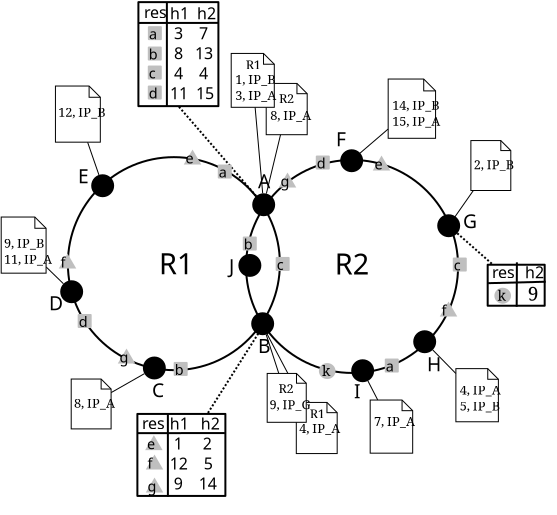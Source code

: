 <?xml version="1.0" encoding="UTF-8"?>
<dia:diagram xmlns:dia="http://www.lysator.liu.se/~alla/dia/">
  <dia:layer name="Background" visible="true">
    <dia:object type="Standard - Ellipse" version="0" id="O0">
      <dia:attribute name="obj_pos">
        <dia:point val="9.25,6.6"/>
      </dia:attribute>
      <dia:attribute name="obj_bb">
        <dia:rectangle val="9.2,6.55;19.9,17.3"/>
      </dia:attribute>
      <dia:attribute name="elem_corner">
        <dia:point val="9.25,6.6"/>
      </dia:attribute>
      <dia:attribute name="elem_width">
        <dia:real val="10.6"/>
      </dia:attribute>
      <dia:attribute name="elem_height">
        <dia:real val="10.65"/>
      </dia:attribute>
      <dia:attribute name="show_background">
        <dia:boolean val="false"/>
      </dia:attribute>
    </dia:object>
    <dia:object type="Standard - Ellipse" version="0" id="O1">
      <dia:attribute name="obj_pos">
        <dia:point val="18.16,6.74"/>
      </dia:attribute>
      <dia:attribute name="obj_bb">
        <dia:rectangle val="18.11,6.69;28.81,17.44"/>
      </dia:attribute>
      <dia:attribute name="elem_corner">
        <dia:point val="18.16,6.74"/>
      </dia:attribute>
      <dia:attribute name="elem_width">
        <dia:real val="10.6"/>
      </dia:attribute>
      <dia:attribute name="elem_height">
        <dia:real val="10.65"/>
      </dia:attribute>
      <dia:attribute name="show_background">
        <dia:boolean val="false"/>
      </dia:attribute>
    </dia:object>
    <dia:object type="Standard - Text" version="1" id="O2">
      <dia:attribute name="obj_pos">
        <dia:point val="18.75,8.15"/>
      </dia:attribute>
      <dia:attribute name="obj_bb">
        <dia:rectangle val="18.75,7.135;19.497,8.572"/>
      </dia:attribute>
      <dia:attribute name="text">
        <dia:composite type="text">
          <dia:attribute name="string">
            <dia:string>#A#</dia:string>
          </dia:attribute>
          <dia:attribute name="font">
            <dia:font family="sans" style="0" name="Helvetica"/>
          </dia:attribute>
          <dia:attribute name="height">
            <dia:real val="1.2"/>
          </dia:attribute>
          <dia:attribute name="pos">
            <dia:point val="18.75,8.15"/>
          </dia:attribute>
          <dia:attribute name="color">
            <dia:color val="#000000"/>
          </dia:attribute>
          <dia:attribute name="alignment">
            <dia:enum val="0"/>
          </dia:attribute>
        </dia:composite>
      </dia:attribute>
      <dia:attribute name="valign">
        <dia:enum val="3"/>
      </dia:attribute>
    </dia:object>
    <dia:object type="Standard - Text" version="1" id="O3">
      <dia:attribute name="obj_pos">
        <dia:point val="18.76,16.39"/>
      </dia:attribute>
      <dia:attribute name="obj_bb">
        <dia:rectangle val="18.76,15.375;19.508,16.812"/>
      </dia:attribute>
      <dia:attribute name="text">
        <dia:composite type="text">
          <dia:attribute name="string">
            <dia:string>#B#</dia:string>
          </dia:attribute>
          <dia:attribute name="font">
            <dia:font family="sans" style="0" name="Helvetica"/>
          </dia:attribute>
          <dia:attribute name="height">
            <dia:real val="1.2"/>
          </dia:attribute>
          <dia:attribute name="pos">
            <dia:point val="18.76,16.39"/>
          </dia:attribute>
          <dia:attribute name="color">
            <dia:color val="#000000"/>
          </dia:attribute>
          <dia:attribute name="alignment">
            <dia:enum val="0"/>
          </dia:attribute>
        </dia:composite>
      </dia:attribute>
      <dia:attribute name="valign">
        <dia:enum val="3"/>
      </dia:attribute>
    </dia:object>
    <dia:object type="Standard - Text" version="1" id="O4">
      <dia:attribute name="obj_pos">
        <dia:point val="13.45,18.6"/>
      </dia:attribute>
      <dia:attribute name="obj_bb">
        <dia:rectangle val="13.45,17.585;14.26,19.023"/>
      </dia:attribute>
      <dia:attribute name="text">
        <dia:composite type="text">
          <dia:attribute name="string">
            <dia:string>#C#</dia:string>
          </dia:attribute>
          <dia:attribute name="font">
            <dia:font family="sans" style="0" name="Helvetica"/>
          </dia:attribute>
          <dia:attribute name="height">
            <dia:real val="1.2"/>
          </dia:attribute>
          <dia:attribute name="pos">
            <dia:point val="13.45,18.6"/>
          </dia:attribute>
          <dia:attribute name="color">
            <dia:color val="#000000"/>
          </dia:attribute>
          <dia:attribute name="alignment">
            <dia:enum val="0"/>
          </dia:attribute>
        </dia:composite>
      </dia:attribute>
      <dia:attribute name="valign">
        <dia:enum val="3"/>
      </dia:attribute>
    </dia:object>
    <dia:object type="Standard - Text" version="1" id="O5">
      <dia:attribute name="obj_pos">
        <dia:point val="8.3,14.25"/>
      </dia:attribute>
      <dia:attribute name="obj_bb">
        <dia:rectangle val="8.3,13.235;9.11,14.672"/>
      </dia:attribute>
      <dia:attribute name="text">
        <dia:composite type="text">
          <dia:attribute name="string">
            <dia:string>#D#</dia:string>
          </dia:attribute>
          <dia:attribute name="font">
            <dia:font family="sans" style="0" name="Helvetica"/>
          </dia:attribute>
          <dia:attribute name="height">
            <dia:real val="1.2"/>
          </dia:attribute>
          <dia:attribute name="pos">
            <dia:point val="8.3,14.25"/>
          </dia:attribute>
          <dia:attribute name="color">
            <dia:color val="#000000"/>
          </dia:attribute>
          <dia:attribute name="alignment">
            <dia:enum val="0"/>
          </dia:attribute>
        </dia:composite>
      </dia:attribute>
      <dia:attribute name="valign">
        <dia:enum val="3"/>
      </dia:attribute>
    </dia:object>
    <dia:object type="Standard - Text" version="1" id="O6">
      <dia:attribute name="obj_pos">
        <dia:point val="9.75,7.9"/>
      </dia:attribute>
      <dia:attribute name="obj_bb">
        <dia:rectangle val="9.75,6.885;10.498,8.322"/>
      </dia:attribute>
      <dia:attribute name="text">
        <dia:composite type="text">
          <dia:attribute name="string">
            <dia:string>#E#</dia:string>
          </dia:attribute>
          <dia:attribute name="font">
            <dia:font family="sans" style="0" name="Helvetica"/>
          </dia:attribute>
          <dia:attribute name="height">
            <dia:real val="1.2"/>
          </dia:attribute>
          <dia:attribute name="pos">
            <dia:point val="9.75,7.9"/>
          </dia:attribute>
          <dia:attribute name="color">
            <dia:color val="#000000"/>
          </dia:attribute>
          <dia:attribute name="alignment">
            <dia:enum val="0"/>
          </dia:attribute>
        </dia:composite>
      </dia:attribute>
      <dia:attribute name="valign">
        <dia:enum val="3"/>
      </dia:attribute>
    </dia:object>
    <dia:object type="Standard - Text" version="1" id="O7">
      <dia:attribute name="obj_pos">
        <dia:point val="22.65,6.05"/>
      </dia:attribute>
      <dia:attribute name="obj_bb">
        <dia:rectangle val="22.65,5.035;23.335,6.473"/>
      </dia:attribute>
      <dia:attribute name="text">
        <dia:composite type="text">
          <dia:attribute name="string">
            <dia:string>#F#</dia:string>
          </dia:attribute>
          <dia:attribute name="font">
            <dia:font family="sans" style="0" name="Helvetica"/>
          </dia:attribute>
          <dia:attribute name="height">
            <dia:real val="1.2"/>
          </dia:attribute>
          <dia:attribute name="pos">
            <dia:point val="22.65,6.05"/>
          </dia:attribute>
          <dia:attribute name="color">
            <dia:color val="#000000"/>
          </dia:attribute>
          <dia:attribute name="alignment">
            <dia:enum val="0"/>
          </dia:attribute>
        </dia:composite>
      </dia:attribute>
      <dia:attribute name="valign">
        <dia:enum val="3"/>
      </dia:attribute>
    </dia:object>
    <dia:object type="Standard - Text" version="1" id="O8">
      <dia:attribute name="obj_pos">
        <dia:point val="29,10.15"/>
      </dia:attribute>
      <dia:attribute name="obj_bb">
        <dia:rectangle val="29,9.135;29.87,10.572"/>
      </dia:attribute>
      <dia:attribute name="text">
        <dia:composite type="text">
          <dia:attribute name="string">
            <dia:string>#G#</dia:string>
          </dia:attribute>
          <dia:attribute name="font">
            <dia:font family="sans" style="0" name="Helvetica"/>
          </dia:attribute>
          <dia:attribute name="height">
            <dia:real val="1.2"/>
          </dia:attribute>
          <dia:attribute name="pos">
            <dia:point val="29,10.15"/>
          </dia:attribute>
          <dia:attribute name="color">
            <dia:color val="#000000"/>
          </dia:attribute>
          <dia:attribute name="alignment">
            <dia:enum val="0"/>
          </dia:attribute>
        </dia:composite>
      </dia:attribute>
      <dia:attribute name="valign">
        <dia:enum val="3"/>
      </dia:attribute>
    </dia:object>
    <dia:object type="Standard - Text" version="1" id="O9">
      <dia:attribute name="obj_pos">
        <dia:point val="27.2,17.3"/>
      </dia:attribute>
      <dia:attribute name="obj_bb">
        <dia:rectangle val="27.2,16.285;28.01,17.723"/>
      </dia:attribute>
      <dia:attribute name="text">
        <dia:composite type="text">
          <dia:attribute name="string">
            <dia:string>#H#</dia:string>
          </dia:attribute>
          <dia:attribute name="font">
            <dia:font family="sans" style="0" name="Helvetica"/>
          </dia:attribute>
          <dia:attribute name="height">
            <dia:real val="1.2"/>
          </dia:attribute>
          <dia:attribute name="pos">
            <dia:point val="27.2,17.3"/>
          </dia:attribute>
          <dia:attribute name="color">
            <dia:color val="#000000"/>
          </dia:attribute>
          <dia:attribute name="alignment">
            <dia:enum val="0"/>
          </dia:attribute>
        </dia:composite>
      </dia:attribute>
      <dia:attribute name="valign">
        <dia:enum val="3"/>
      </dia:attribute>
    </dia:object>
    <dia:object type="Standard - Text" version="1" id="O10">
      <dia:attribute name="obj_pos">
        <dia:point val="23.55,18.65"/>
      </dia:attribute>
      <dia:attribute name="obj_bb">
        <dia:rectangle val="23.55,17.635;23.86,19.073"/>
      </dia:attribute>
      <dia:attribute name="text">
        <dia:composite type="text">
          <dia:attribute name="string">
            <dia:string>#I#</dia:string>
          </dia:attribute>
          <dia:attribute name="font">
            <dia:font family="sans" style="0" name="Helvetica"/>
          </dia:attribute>
          <dia:attribute name="height">
            <dia:real val="1.2"/>
          </dia:attribute>
          <dia:attribute name="pos">
            <dia:point val="23.55,18.65"/>
          </dia:attribute>
          <dia:attribute name="color">
            <dia:color val="#000000"/>
          </dia:attribute>
          <dia:attribute name="alignment">
            <dia:enum val="0"/>
          </dia:attribute>
        </dia:composite>
      </dia:attribute>
      <dia:attribute name="valign">
        <dia:enum val="3"/>
      </dia:attribute>
    </dia:object>
    <dia:object type="Standard - Line" version="0" id="O11">
      <dia:attribute name="obj_pos">
        <dia:point val="18.665,8.545"/>
      </dia:attribute>
      <dia:attribute name="obj_bb">
        <dia:rectangle val="14.706,3.979;18.736,8.616"/>
      </dia:attribute>
      <dia:attribute name="conn_endpoints">
        <dia:point val="18.665,8.545"/>
        <dia:point val="14.776,4.05"/>
      </dia:attribute>
      <dia:attribute name="numcp">
        <dia:int val="1"/>
      </dia:attribute>
      <dia:attribute name="line_style">
        <dia:enum val="4"/>
      </dia:attribute>
      <dia:connections>
        <dia:connection handle="0" to="O98" connection="8"/>
        <dia:connection handle="1" to="O88" connection="6"/>
      </dia:connections>
    </dia:object>
    <dia:object type="Standard - Line" version="0" id="O12">
      <dia:attribute name="obj_pos">
        <dia:point val="16.255,19.388"/>
      </dia:attribute>
      <dia:attribute name="obj_bb">
        <dia:rectangle val="16.186,15.226;18.917,19.457"/>
      </dia:attribute>
      <dia:attribute name="conn_endpoints">
        <dia:point val="16.255,19.388"/>
        <dia:point val="18.848,15.295"/>
      </dia:attribute>
      <dia:attribute name="numcp">
        <dia:int val="1"/>
      </dia:attribute>
      <dia:attribute name="line_style">
        <dia:enum val="4"/>
      </dia:attribute>
      <dia:connections>
        <dia:connection handle="0" to="O69" connection="8"/>
      </dia:connections>
    </dia:object>
    <dia:object type="Standard - Box" version="0" id="O13">
      <dia:attribute name="obj_pos">
        <dia:point val="16.795,7.02"/>
      </dia:attribute>
      <dia:attribute name="obj_bb">
        <dia:rectangle val="16.745,6.97;17.445,7.67"/>
      </dia:attribute>
      <dia:attribute name="elem_corner">
        <dia:point val="16.795,7.02"/>
      </dia:attribute>
      <dia:attribute name="elem_width">
        <dia:real val="0.6"/>
      </dia:attribute>
      <dia:attribute name="elem_height">
        <dia:real val="0.6"/>
      </dia:attribute>
      <dia:attribute name="border_color">
        <dia:color val="#bfbfbf"/>
      </dia:attribute>
      <dia:attribute name="inner_color">
        <dia:color val="#bfbfbf"/>
      </dia:attribute>
      <dia:attribute name="show_background">
        <dia:boolean val="true"/>
      </dia:attribute>
      <dia:attribute name="corner_radius">
        <dia:real val="1.175e-039"/>
      </dia:attribute>
    </dia:object>
    <dia:object type="Standard - Text" version="1" id="O14">
      <dia:attribute name="obj_pos">
        <dia:point val="16.795,7.62"/>
      </dia:attribute>
      <dia:attribute name="obj_bb">
        <dia:rectangle val="16.795,6.86;17.262,7.938"/>
      </dia:attribute>
      <dia:attribute name="text">
        <dia:composite type="text">
          <dia:attribute name="string">
            <dia:string>#a#</dia:string>
          </dia:attribute>
          <dia:attribute name="font">
            <dia:font family="sans" style="0" name="Helvetica"/>
          </dia:attribute>
          <dia:attribute name="height">
            <dia:real val="0.9"/>
          </dia:attribute>
          <dia:attribute name="pos">
            <dia:point val="16.795,7.62"/>
          </dia:attribute>
          <dia:attribute name="color">
            <dia:color val="#000000"/>
          </dia:attribute>
          <dia:attribute name="alignment">
            <dia:enum val="0"/>
          </dia:attribute>
        </dia:composite>
      </dia:attribute>
      <dia:attribute name="valign">
        <dia:enum val="3"/>
      </dia:attribute>
      <dia:connections>
        <dia:connection handle="0" to="O13" connection="5"/>
      </dia:connections>
    </dia:object>
    <dia:object type="Standard - Box" version="0" id="O15">
      <dia:attribute name="obj_pos">
        <dia:point val="25.145,16.72"/>
      </dia:attribute>
      <dia:attribute name="obj_bb">
        <dia:rectangle val="25.095,16.67;25.795,17.37"/>
      </dia:attribute>
      <dia:attribute name="elem_corner">
        <dia:point val="25.145,16.72"/>
      </dia:attribute>
      <dia:attribute name="elem_width">
        <dia:real val="0.6"/>
      </dia:attribute>
      <dia:attribute name="elem_height">
        <dia:real val="0.6"/>
      </dia:attribute>
      <dia:attribute name="border_color">
        <dia:color val="#bfbfbf"/>
      </dia:attribute>
      <dia:attribute name="inner_color">
        <dia:color val="#bfbfbf"/>
      </dia:attribute>
      <dia:attribute name="show_background">
        <dia:boolean val="true"/>
      </dia:attribute>
      <dia:attribute name="corner_radius">
        <dia:real val="1.175e-039"/>
      </dia:attribute>
    </dia:object>
    <dia:object type="Standard - Text" version="1" id="O16">
      <dia:attribute name="obj_pos">
        <dia:point val="25.145,17.32"/>
      </dia:attribute>
      <dia:attribute name="obj_bb">
        <dia:rectangle val="25.145,16.56;25.613,17.637"/>
      </dia:attribute>
      <dia:attribute name="text">
        <dia:composite type="text">
          <dia:attribute name="string">
            <dia:string>#a#</dia:string>
          </dia:attribute>
          <dia:attribute name="font">
            <dia:font family="sans" style="0" name="Helvetica"/>
          </dia:attribute>
          <dia:attribute name="height">
            <dia:real val="0.9"/>
          </dia:attribute>
          <dia:attribute name="pos">
            <dia:point val="25.145,17.32"/>
          </dia:attribute>
          <dia:attribute name="color">
            <dia:color val="#000000"/>
          </dia:attribute>
          <dia:attribute name="alignment">
            <dia:enum val="0"/>
          </dia:attribute>
        </dia:composite>
      </dia:attribute>
      <dia:attribute name="valign">
        <dia:enum val="3"/>
      </dia:attribute>
      <dia:connections>
        <dia:connection handle="0" to="O15" connection="5"/>
      </dia:connections>
    </dia:object>
    <dia:object type="Standard - Box" version="0" id="O17">
      <dia:attribute name="obj_pos">
        <dia:point val="19.69,11.64"/>
      </dia:attribute>
      <dia:attribute name="obj_bb">
        <dia:rectangle val="19.64,11.591;20.34,12.29"/>
      </dia:attribute>
      <dia:attribute name="elem_corner">
        <dia:point val="19.69,11.64"/>
      </dia:attribute>
      <dia:attribute name="elem_width">
        <dia:real val="0.6"/>
      </dia:attribute>
      <dia:attribute name="elem_height">
        <dia:real val="0.6"/>
      </dia:attribute>
      <dia:attribute name="border_color">
        <dia:color val="#bfbfbf"/>
      </dia:attribute>
      <dia:attribute name="inner_color">
        <dia:color val="#bfbfbf"/>
      </dia:attribute>
      <dia:attribute name="show_background">
        <dia:boolean val="true"/>
      </dia:attribute>
      <dia:attribute name="corner_radius">
        <dia:real val="1.175e-039"/>
      </dia:attribute>
    </dia:object>
    <dia:object type="Standard - Text" version="1" id="O18">
      <dia:attribute name="obj_pos">
        <dia:point val="19.69,12.241"/>
      </dia:attribute>
      <dia:attribute name="obj_bb">
        <dia:rectangle val="19.69,11.48;20.11,12.558"/>
      </dia:attribute>
      <dia:attribute name="text">
        <dia:composite type="text">
          <dia:attribute name="string">
            <dia:string>#c#</dia:string>
          </dia:attribute>
          <dia:attribute name="font">
            <dia:font family="sans" style="0" name="Helvetica"/>
          </dia:attribute>
          <dia:attribute name="height">
            <dia:real val="0.9"/>
          </dia:attribute>
          <dia:attribute name="pos">
            <dia:point val="19.69,12.241"/>
          </dia:attribute>
          <dia:attribute name="color">
            <dia:color val="#000000"/>
          </dia:attribute>
          <dia:attribute name="alignment">
            <dia:enum val="0"/>
          </dia:attribute>
        </dia:composite>
      </dia:attribute>
      <dia:attribute name="valign">
        <dia:enum val="3"/>
      </dia:attribute>
      <dia:connections>
        <dia:connection handle="0" to="O17" connection="5"/>
      </dia:connections>
    </dia:object>
    <dia:object type="Standard - Box" version="0" id="O19">
      <dia:attribute name="obj_pos">
        <dia:point val="18.045,10.62"/>
      </dia:attribute>
      <dia:attribute name="obj_bb">
        <dia:rectangle val="17.995,10.57;18.695,11.27"/>
      </dia:attribute>
      <dia:attribute name="elem_corner">
        <dia:point val="18.045,10.62"/>
      </dia:attribute>
      <dia:attribute name="elem_width">
        <dia:real val="0.6"/>
      </dia:attribute>
      <dia:attribute name="elem_height">
        <dia:real val="0.6"/>
      </dia:attribute>
      <dia:attribute name="border_color">
        <dia:color val="#bfbfbf"/>
      </dia:attribute>
      <dia:attribute name="inner_color">
        <dia:color val="#bfbfbf"/>
      </dia:attribute>
      <dia:attribute name="show_background">
        <dia:boolean val="true"/>
      </dia:attribute>
      <dia:attribute name="corner_radius">
        <dia:real val="1.175e-039"/>
      </dia:attribute>
    </dia:object>
    <dia:object type="Standard - Text" version="1" id="O20">
      <dia:attribute name="obj_pos">
        <dia:point val="18.045,11.22"/>
      </dia:attribute>
      <dia:attribute name="obj_bb">
        <dia:rectangle val="18.045,10.46;18.512,11.537"/>
      </dia:attribute>
      <dia:attribute name="text">
        <dia:composite type="text">
          <dia:attribute name="string">
            <dia:string>#b#</dia:string>
          </dia:attribute>
          <dia:attribute name="font">
            <dia:font family="sans" style="0" name="Helvetica"/>
          </dia:attribute>
          <dia:attribute name="height">
            <dia:real val="0.9"/>
          </dia:attribute>
          <dia:attribute name="pos">
            <dia:point val="18.045,11.22"/>
          </dia:attribute>
          <dia:attribute name="color">
            <dia:color val="#000000"/>
          </dia:attribute>
          <dia:attribute name="alignment">
            <dia:enum val="0"/>
          </dia:attribute>
        </dia:composite>
      </dia:attribute>
      <dia:attribute name="valign">
        <dia:enum val="3"/>
      </dia:attribute>
      <dia:connections>
        <dia:connection handle="0" to="O19" connection="5"/>
      </dia:connections>
    </dia:object>
    <dia:object type="Standard - Box" version="0" id="O21">
      <dia:attribute name="obj_pos">
        <dia:point val="28.545,11.67"/>
      </dia:attribute>
      <dia:attribute name="obj_bb">
        <dia:rectangle val="28.495,11.62;29.195,12.32"/>
      </dia:attribute>
      <dia:attribute name="elem_corner">
        <dia:point val="28.545,11.67"/>
      </dia:attribute>
      <dia:attribute name="elem_width">
        <dia:real val="0.6"/>
      </dia:attribute>
      <dia:attribute name="elem_height">
        <dia:real val="0.6"/>
      </dia:attribute>
      <dia:attribute name="border_color">
        <dia:color val="#bfbfbf"/>
      </dia:attribute>
      <dia:attribute name="inner_color">
        <dia:color val="#bfbfbf"/>
      </dia:attribute>
      <dia:attribute name="show_background">
        <dia:boolean val="true"/>
      </dia:attribute>
      <dia:attribute name="corner_radius">
        <dia:real val="1.175e-039"/>
      </dia:attribute>
    </dia:object>
    <dia:object type="Standard - Text" version="1" id="O22">
      <dia:attribute name="obj_pos">
        <dia:point val="28.545,12.27"/>
      </dia:attribute>
      <dia:attribute name="obj_bb">
        <dia:rectangle val="28.545,11.51;28.965,12.588"/>
      </dia:attribute>
      <dia:attribute name="text">
        <dia:composite type="text">
          <dia:attribute name="string">
            <dia:string>#c#</dia:string>
          </dia:attribute>
          <dia:attribute name="font">
            <dia:font family="sans" style="0" name="Helvetica"/>
          </dia:attribute>
          <dia:attribute name="height">
            <dia:real val="0.9"/>
          </dia:attribute>
          <dia:attribute name="pos">
            <dia:point val="28.545,12.27"/>
          </dia:attribute>
          <dia:attribute name="color">
            <dia:color val="#000000"/>
          </dia:attribute>
          <dia:attribute name="alignment">
            <dia:enum val="0"/>
          </dia:attribute>
        </dia:composite>
      </dia:attribute>
      <dia:attribute name="valign">
        <dia:enum val="3"/>
      </dia:attribute>
      <dia:connections>
        <dia:connection handle="0" to="O21" connection="5"/>
      </dia:connections>
    </dia:object>
    <dia:object type="Standard - Box" version="0" id="O23">
      <dia:attribute name="obj_pos">
        <dia:point val="21.695,6.57"/>
      </dia:attribute>
      <dia:attribute name="obj_bb">
        <dia:rectangle val="21.645,6.52;22.345,7.22"/>
      </dia:attribute>
      <dia:attribute name="elem_corner">
        <dia:point val="21.695,6.57"/>
      </dia:attribute>
      <dia:attribute name="elem_width">
        <dia:real val="0.6"/>
      </dia:attribute>
      <dia:attribute name="elem_height">
        <dia:real val="0.6"/>
      </dia:attribute>
      <dia:attribute name="border_color">
        <dia:color val="#bfbfbf"/>
      </dia:attribute>
      <dia:attribute name="inner_color">
        <dia:color val="#bfbfbf"/>
      </dia:attribute>
      <dia:attribute name="show_background">
        <dia:boolean val="true"/>
      </dia:attribute>
      <dia:attribute name="corner_radius">
        <dia:real val="1.175e-039"/>
      </dia:attribute>
    </dia:object>
    <dia:object type="Standard - Text" version="1" id="O24">
      <dia:attribute name="obj_pos">
        <dia:point val="21.695,7.17"/>
      </dia:attribute>
      <dia:attribute name="obj_bb">
        <dia:rectangle val="21.695,6.41;22.163,7.487"/>
      </dia:attribute>
      <dia:attribute name="text">
        <dia:composite type="text">
          <dia:attribute name="string">
            <dia:string>#d#</dia:string>
          </dia:attribute>
          <dia:attribute name="font">
            <dia:font family="sans" style="0" name="Helvetica"/>
          </dia:attribute>
          <dia:attribute name="height">
            <dia:real val="0.9"/>
          </dia:attribute>
          <dia:attribute name="pos">
            <dia:point val="21.695,7.17"/>
          </dia:attribute>
          <dia:attribute name="color">
            <dia:color val="#000000"/>
          </dia:attribute>
          <dia:attribute name="alignment">
            <dia:enum val="0"/>
          </dia:attribute>
        </dia:composite>
      </dia:attribute>
      <dia:attribute name="valign">
        <dia:enum val="3"/>
      </dia:attribute>
      <dia:connections>
        <dia:connection handle="0" to="O23" connection="5"/>
      </dia:connections>
    </dia:object>
    <dia:object type="Standard - Text" version="1" id="O25">
      <dia:attribute name="obj_pos">
        <dia:point val="13.8,12.45"/>
      </dia:attribute>
      <dia:attribute name="obj_bb">
        <dia:rectangle val="13.8,10.93;15.947,13.085"/>
      </dia:attribute>
      <dia:attribute name="text">
        <dia:composite type="text">
          <dia:attribute name="string">
            <dia:string>#R1#</dia:string>
          </dia:attribute>
          <dia:attribute name="font">
            <dia:font family="sans" style="0" name="Helvetica"/>
          </dia:attribute>
          <dia:attribute name="height">
            <dia:real val="1.8"/>
          </dia:attribute>
          <dia:attribute name="pos">
            <dia:point val="13.8,12.45"/>
          </dia:attribute>
          <dia:attribute name="color">
            <dia:color val="#000000"/>
          </dia:attribute>
          <dia:attribute name="alignment">
            <dia:enum val="0"/>
          </dia:attribute>
        </dia:composite>
      </dia:attribute>
      <dia:attribute name="valign">
        <dia:enum val="3"/>
      </dia:attribute>
    </dia:object>
    <dia:object type="Standard - Text" version="1" id="O26">
      <dia:attribute name="obj_pos">
        <dia:point val="22.595,12.47"/>
      </dia:attribute>
      <dia:attribute name="obj_bb">
        <dia:rectangle val="22.595,10.95;24.742,13.105"/>
      </dia:attribute>
      <dia:attribute name="text">
        <dia:composite type="text">
          <dia:attribute name="string">
            <dia:string>#R2#</dia:string>
          </dia:attribute>
          <dia:attribute name="font">
            <dia:font family="sans" style="0" name="Helvetica"/>
          </dia:attribute>
          <dia:attribute name="height">
            <dia:real val="1.8"/>
          </dia:attribute>
          <dia:attribute name="pos">
            <dia:point val="22.595,12.47"/>
          </dia:attribute>
          <dia:attribute name="color">
            <dia:color val="#000000"/>
          </dia:attribute>
          <dia:attribute name="alignment">
            <dia:enum val="0"/>
          </dia:attribute>
        </dia:composite>
      </dia:attribute>
      <dia:attribute name="valign">
        <dia:enum val="3"/>
      </dia:attribute>
    </dia:object>
    <dia:object type="Standard - Polygon" version="0" id="O27">
      <dia:attribute name="obj_pos">
        <dia:point val="15.132,6.919"/>
      </dia:attribute>
      <dia:attribute name="obj_bb">
        <dia:rectangle val="15.045,6.22;15.919,6.969"/>
      </dia:attribute>
      <dia:attribute name="poly_points">
        <dia:point val="15.132,6.919"/>
        <dia:point val="15.832,6.919"/>
        <dia:point val="15.482,6.319"/>
      </dia:attribute>
      <dia:attribute name="line_color">
        <dia:color val="#bfbfbf"/>
      </dia:attribute>
      <dia:attribute name="inner_color">
        <dia:color val="#bfbfbf"/>
      </dia:attribute>
      <dia:attribute name="show_background">
        <dia:boolean val="true"/>
      </dia:attribute>
    </dia:object>
    <dia:object type="Standard - Text" version="1" id="O28">
      <dia:attribute name="obj_pos">
        <dia:point val="15.132,6.919"/>
      </dia:attribute>
      <dia:attribute name="obj_bb">
        <dia:rectangle val="15.132,6.159;15.6,7.237"/>
      </dia:attribute>
      <dia:attribute name="text">
        <dia:composite type="text">
          <dia:attribute name="string">
            <dia:string>#e#</dia:string>
          </dia:attribute>
          <dia:attribute name="font">
            <dia:font family="sans" style="0" name="Helvetica"/>
          </dia:attribute>
          <dia:attribute name="height">
            <dia:real val="0.9"/>
          </dia:attribute>
          <dia:attribute name="pos">
            <dia:point val="15.132,6.919"/>
          </dia:attribute>
          <dia:attribute name="color">
            <dia:color val="#000000"/>
          </dia:attribute>
          <dia:attribute name="alignment">
            <dia:enum val="0"/>
          </dia:attribute>
        </dia:composite>
      </dia:attribute>
      <dia:attribute name="valign">
        <dia:enum val="3"/>
      </dia:attribute>
      <dia:connections>
        <dia:connection handle="0" to="O27" connection="0"/>
      </dia:connections>
    </dia:object>
    <dia:object type="Standard - Polygon" version="0" id="O29">
      <dia:attribute name="obj_pos">
        <dia:point val="8.882,12.119"/>
      </dia:attribute>
      <dia:attribute name="obj_bb">
        <dia:rectangle val="8.795,11.42;9.669,12.169"/>
      </dia:attribute>
      <dia:attribute name="poly_points">
        <dia:point val="8.882,12.119"/>
        <dia:point val="9.582,12.119"/>
        <dia:point val="9.232,11.519"/>
      </dia:attribute>
      <dia:attribute name="line_color">
        <dia:color val="#bfbfbf"/>
      </dia:attribute>
      <dia:attribute name="inner_color">
        <dia:color val="#bfbfbf"/>
      </dia:attribute>
      <dia:attribute name="show_background">
        <dia:boolean val="true"/>
      </dia:attribute>
    </dia:object>
    <dia:object type="Standard - Text" version="1" id="O30">
      <dia:attribute name="obj_pos">
        <dia:point val="8.882,12.119"/>
      </dia:attribute>
      <dia:attribute name="obj_bb">
        <dia:rectangle val="8.882,11.359;9.115,12.437"/>
      </dia:attribute>
      <dia:attribute name="text">
        <dia:composite type="text">
          <dia:attribute name="string">
            <dia:string>#f#</dia:string>
          </dia:attribute>
          <dia:attribute name="font">
            <dia:font family="sans" style="0" name="Helvetica"/>
          </dia:attribute>
          <dia:attribute name="height">
            <dia:real val="0.9"/>
          </dia:attribute>
          <dia:attribute name="pos">
            <dia:point val="8.882,12.119"/>
          </dia:attribute>
          <dia:attribute name="color">
            <dia:color val="#000000"/>
          </dia:attribute>
          <dia:attribute name="alignment">
            <dia:enum val="0"/>
          </dia:attribute>
        </dia:composite>
      </dia:attribute>
      <dia:attribute name="valign">
        <dia:enum val="3"/>
      </dia:attribute>
      <dia:connections>
        <dia:connection handle="0" to="O29" connection="0"/>
      </dia:connections>
    </dia:object>
    <dia:object type="Standard - Polygon" version="0" id="O31">
      <dia:attribute name="obj_pos">
        <dia:point val="27.932,14.519"/>
      </dia:attribute>
      <dia:attribute name="obj_bb">
        <dia:rectangle val="27.845,13.82;28.719,14.569"/>
      </dia:attribute>
      <dia:attribute name="poly_points">
        <dia:point val="27.932,14.519"/>
        <dia:point val="28.632,14.519"/>
        <dia:point val="28.282,13.919"/>
      </dia:attribute>
      <dia:attribute name="line_color">
        <dia:color val="#bfbfbf"/>
      </dia:attribute>
      <dia:attribute name="inner_color">
        <dia:color val="#bfbfbf"/>
      </dia:attribute>
      <dia:attribute name="show_background">
        <dia:boolean val="true"/>
      </dia:attribute>
    </dia:object>
    <dia:object type="Standard - Text" version="1" id="O32">
      <dia:attribute name="obj_pos">
        <dia:point val="27.932,14.519"/>
      </dia:attribute>
      <dia:attribute name="obj_bb">
        <dia:rectangle val="27.932,13.759;28.165,14.837"/>
      </dia:attribute>
      <dia:attribute name="text">
        <dia:composite type="text">
          <dia:attribute name="string">
            <dia:string>#f#</dia:string>
          </dia:attribute>
          <dia:attribute name="font">
            <dia:font family="sans" style="0" name="Helvetica"/>
          </dia:attribute>
          <dia:attribute name="height">
            <dia:real val="0.9"/>
          </dia:attribute>
          <dia:attribute name="pos">
            <dia:point val="27.932,14.519"/>
          </dia:attribute>
          <dia:attribute name="color">
            <dia:color val="#000000"/>
          </dia:attribute>
          <dia:attribute name="alignment">
            <dia:enum val="0"/>
          </dia:attribute>
        </dia:composite>
      </dia:attribute>
      <dia:attribute name="valign">
        <dia:enum val="3"/>
      </dia:attribute>
      <dia:connections>
        <dia:connection handle="0" to="O31" connection="0"/>
      </dia:connections>
    </dia:object>
    <dia:object type="Standard - Polygon" version="0" id="O33">
      <dia:attribute name="obj_pos">
        <dia:point val="24.582,7.219"/>
      </dia:attribute>
      <dia:attribute name="obj_bb">
        <dia:rectangle val="24.495,6.52;25.369,7.269"/>
      </dia:attribute>
      <dia:attribute name="poly_points">
        <dia:point val="24.582,7.219"/>
        <dia:point val="25.282,7.219"/>
        <dia:point val="24.932,6.619"/>
      </dia:attribute>
      <dia:attribute name="line_color">
        <dia:color val="#bfbfbf"/>
      </dia:attribute>
      <dia:attribute name="inner_color">
        <dia:color val="#bfbfbf"/>
      </dia:attribute>
      <dia:attribute name="show_background">
        <dia:boolean val="true"/>
      </dia:attribute>
    </dia:object>
    <dia:object type="Standard - Text" version="1" id="O34">
      <dia:attribute name="obj_pos">
        <dia:point val="24.582,7.219"/>
      </dia:attribute>
      <dia:attribute name="obj_bb">
        <dia:rectangle val="24.582,6.459;25.05,7.537"/>
      </dia:attribute>
      <dia:attribute name="text">
        <dia:composite type="text">
          <dia:attribute name="string">
            <dia:string>#e#</dia:string>
          </dia:attribute>
          <dia:attribute name="font">
            <dia:font family="sans" style="0" name="Helvetica"/>
          </dia:attribute>
          <dia:attribute name="height">
            <dia:real val="0.9"/>
          </dia:attribute>
          <dia:attribute name="pos">
            <dia:point val="24.582,7.219"/>
          </dia:attribute>
          <dia:attribute name="color">
            <dia:color val="#000000"/>
          </dia:attribute>
          <dia:attribute name="alignment">
            <dia:enum val="0"/>
          </dia:attribute>
        </dia:composite>
      </dia:attribute>
      <dia:attribute name="valign">
        <dia:enum val="3"/>
      </dia:attribute>
      <dia:connections>
        <dia:connection handle="0" to="O33" connection="0"/>
      </dia:connections>
    </dia:object>
    <dia:group>
      <dia:object type="Filesystem - File" version="0" id="O35">
        <dia:attribute name="obj_pos">
          <dia:point val="29.4,5.772"/>
        </dia:attribute>
        <dia:attribute name="obj_bb">
          <dia:rectangle val="29.395,5.767;31.403,8.272"/>
        </dia:attribute>
        <dia:attribute name="elem_corner">
          <dia:point val="29.4,5.772"/>
        </dia:attribute>
        <dia:attribute name="elem_width">
          <dia:real val="1.996"/>
        </dia:attribute>
        <dia:attribute name="elem_height">
          <dia:real val="2.495"/>
        </dia:attribute>
        <dia:attribute name="line_width">
          <dia:real val="0.01"/>
        </dia:attribute>
        <dia:attribute name="line_colour">
          <dia:color val="#000000"/>
        </dia:attribute>
        <dia:attribute name="fill_colour">
          <dia:color val="#ffffff"/>
        </dia:attribute>
        <dia:attribute name="show_background">
          <dia:boolean val="true"/>
        </dia:attribute>
        <dia:attribute name="line_style">
          <dia:enum val="0"/>
          <dia:real val="1"/>
        </dia:attribute>
        <dia:attribute name="flip_horizontal">
          <dia:boolean val="false"/>
        </dia:attribute>
        <dia:attribute name="flip_vertical">
          <dia:boolean val="false"/>
        </dia:attribute>
      </dia:object>
      <dia:object type="Standard - Text" version="1" id="O36">
        <dia:attribute name="obj_pos">
          <dia:point val="29.54,7.2"/>
        </dia:attribute>
        <dia:attribute name="obj_bb">
          <dia:rectangle val="29.54,6.668;31.828,8.549"/>
        </dia:attribute>
        <dia:attribute name="text">
          <dia:composite type="text">
            <dia:attribute name="string">
              <dia:string>#2, IP_B
#</dia:string>
            </dia:attribute>
            <dia:attribute name="font">
              <dia:font family="serif" style="0" name="Times-Roman"/>
            </dia:attribute>
            <dia:attribute name="height">
              <dia:real val="0.8"/>
            </dia:attribute>
            <dia:attribute name="pos">
              <dia:point val="29.54,7.2"/>
            </dia:attribute>
            <dia:attribute name="color">
              <dia:color val="#000000"/>
            </dia:attribute>
            <dia:attribute name="alignment">
              <dia:enum val="0"/>
            </dia:attribute>
          </dia:composite>
        </dia:attribute>
        <dia:attribute name="valign">
          <dia:enum val="3"/>
        </dia:attribute>
      </dia:object>
      <dia:object type="Standard - Text" version="1" id="O37">
        <dia:attribute name="obj_pos">
          <dia:point val="33.69,7.403"/>
        </dia:attribute>
        <dia:attribute name="obj_bb">
          <dia:rectangle val="33.69,7.003;33.69,9.003"/>
        </dia:attribute>
        <dia:attribute name="text">
          <dia:composite type="text">
            <dia:attribute name="string">
              <dia:string>#
#</dia:string>
            </dia:attribute>
            <dia:attribute name="font">
              <dia:font family="serif" style="0" name="Times-Roman"/>
            </dia:attribute>
            <dia:attribute name="height">
              <dia:real val="0.8"/>
            </dia:attribute>
            <dia:attribute name="pos">
              <dia:point val="33.69,7.403"/>
            </dia:attribute>
            <dia:attribute name="color">
              <dia:color val="#000000"/>
            </dia:attribute>
            <dia:attribute name="alignment">
              <dia:enum val="0"/>
            </dia:attribute>
          </dia:composite>
        </dia:attribute>
        <dia:attribute name="valign">
          <dia:enum val="3"/>
        </dia:attribute>
      </dia:object>
    </dia:group>
    <dia:object type="Standard - Line" version="0" id="O38">
      <dia:attribute name="obj_pos">
        <dia:point val="28.587,9.605"/>
      </dia:attribute>
      <dia:attribute name="obj_bb">
        <dia:rectangle val="28.579,8.265;29.528,9.612"/>
      </dia:attribute>
      <dia:attribute name="conn_endpoints">
        <dia:point val="28.587,9.605"/>
        <dia:point val="29.521,8.272"/>
      </dia:attribute>
      <dia:attribute name="numcp">
        <dia:int val="1"/>
      </dia:attribute>
      <dia:attribute name="line_width">
        <dia:real val="0.01"/>
      </dia:attribute>
      <dia:connections>
        <dia:connection handle="0" to="O108" connection="8"/>
        <dia:connection handle="1" to="O35" connection="4"/>
      </dia:connections>
    </dia:object>
    <dia:group>
      <dia:object type="Filesystem - File" version="0" id="O39">
        <dia:attribute name="obj_pos">
          <dia:point val="28.65,17.175"/>
        </dia:attribute>
        <dia:attribute name="obj_bb">
          <dia:rectangle val="28.645,17.17;30.782,19.836"/>
        </dia:attribute>
        <dia:attribute name="elem_corner">
          <dia:point val="28.65,17.175"/>
        </dia:attribute>
        <dia:attribute name="elem_width">
          <dia:real val="2.125"/>
        </dia:attribute>
        <dia:attribute name="elem_height">
          <dia:real val="2.656"/>
        </dia:attribute>
        <dia:attribute name="line_width">
          <dia:real val="0.01"/>
        </dia:attribute>
        <dia:attribute name="line_colour">
          <dia:color val="#000000"/>
        </dia:attribute>
        <dia:attribute name="fill_colour">
          <dia:color val="#ffffff"/>
        </dia:attribute>
        <dia:attribute name="show_background">
          <dia:boolean val="true"/>
        </dia:attribute>
        <dia:attribute name="line_style">
          <dia:enum val="0"/>
          <dia:real val="1"/>
        </dia:attribute>
        <dia:attribute name="flip_horizontal">
          <dia:boolean val="false"/>
        </dia:attribute>
        <dia:attribute name="flip_vertical">
          <dia:boolean val="false"/>
        </dia:attribute>
      </dia:object>
      <dia:object type="Standard - Text" version="1" id="O40">
        <dia:attribute name="obj_pos">
          <dia:point val="28.845,18.47"/>
        </dia:attribute>
        <dia:attribute name="obj_bb">
          <dia:rectangle val="28.845,17.938;31.175,21.419"/>
        </dia:attribute>
        <dia:attribute name="text">
          <dia:composite type="text">
            <dia:attribute name="string">
              <dia:string>#4, IP_A
5, IP_B

#</dia:string>
            </dia:attribute>
            <dia:attribute name="font">
              <dia:font family="serif" style="0" name="Times-Roman"/>
            </dia:attribute>
            <dia:attribute name="height">
              <dia:real val="0.8"/>
            </dia:attribute>
            <dia:attribute name="pos">
              <dia:point val="28.845,18.47"/>
            </dia:attribute>
            <dia:attribute name="color">
              <dia:color val="#000000"/>
            </dia:attribute>
            <dia:attribute name="alignment">
              <dia:enum val="0"/>
            </dia:attribute>
          </dia:composite>
        </dia:attribute>
        <dia:attribute name="valign">
          <dia:enum val="3"/>
        </dia:attribute>
      </dia:object>
    </dia:group>
    <dia:object type="Standard - Line" version="0" id="O41">
      <dia:attribute name="obj_pos">
        <dia:point val="27.491,16.238"/>
      </dia:attribute>
      <dia:attribute name="obj_bb">
        <dia:rectangle val="27.484,16.231;28.653,17.422"/>
      </dia:attribute>
      <dia:attribute name="conn_endpoints">
        <dia:point val="27.491,16.238"/>
        <dia:point val="28.646,17.415"/>
      </dia:attribute>
      <dia:attribute name="numcp">
        <dia:int val="1"/>
      </dia:attribute>
      <dia:attribute name="line_width">
        <dia:real val="0.01"/>
      </dia:attribute>
      <dia:connections>
        <dia:connection handle="0" to="O107" connection="8"/>
        <dia:connection handle="1" to="O39" connection="4"/>
      </dia:connections>
    </dia:object>
    <dia:group>
      <dia:object type="Filesystem - File" version="0" id="O42">
        <dia:attribute name="obj_pos">
          <dia:point val="24.365,18.745"/>
        </dia:attribute>
        <dia:attribute name="obj_bb">
          <dia:rectangle val="24.36,18.74;26.497,21.406"/>
        </dia:attribute>
        <dia:attribute name="elem_corner">
          <dia:point val="24.365,18.745"/>
        </dia:attribute>
        <dia:attribute name="elem_width">
          <dia:real val="2.125"/>
        </dia:attribute>
        <dia:attribute name="elem_height">
          <dia:real val="2.656"/>
        </dia:attribute>
        <dia:attribute name="line_width">
          <dia:real val="0.01"/>
        </dia:attribute>
        <dia:attribute name="line_colour">
          <dia:color val="#000000"/>
        </dia:attribute>
        <dia:attribute name="fill_colour">
          <dia:color val="#ffffff"/>
        </dia:attribute>
        <dia:attribute name="show_background">
          <dia:boolean val="true"/>
        </dia:attribute>
        <dia:attribute name="line_style">
          <dia:enum val="0"/>
          <dia:real val="1"/>
        </dia:attribute>
        <dia:attribute name="flip_horizontal">
          <dia:boolean val="false"/>
        </dia:attribute>
        <dia:attribute name="flip_vertical">
          <dia:boolean val="false"/>
        </dia:attribute>
      </dia:object>
      <dia:object type="Standard - Text" version="1" id="O43">
        <dia:attribute name="obj_pos">
          <dia:point val="24.56,20.04"/>
        </dia:attribute>
        <dia:attribute name="obj_bb">
          <dia:rectangle val="24.56,19.552;26.89,22.273"/>
        </dia:attribute>
        <dia:attribute name="text">
          <dia:composite type="text">
            <dia:attribute name="string">
              <dia:string>#7, IP_A

#</dia:string>
            </dia:attribute>
            <dia:attribute name="font">
              <dia:font family="serif" style="0" name="Times-Roman"/>
            </dia:attribute>
            <dia:attribute name="height">
              <dia:real val="0.8"/>
            </dia:attribute>
            <dia:attribute name="pos">
              <dia:point val="24.56,20.04"/>
            </dia:attribute>
            <dia:attribute name="color">
              <dia:color val="#000000"/>
            </dia:attribute>
            <dia:attribute name="alignment">
              <dia:enum val="0"/>
            </dia:attribute>
          </dia:composite>
        </dia:attribute>
        <dia:attribute name="valign">
          <dia:enum val="3"/>
        </dia:attribute>
      </dia:object>
    </dia:group>
    <dia:object type="Standard - Line" version="0" id="O44">
      <dia:attribute name="obj_pos">
        <dia:point val="24.252,17.788"/>
      </dia:attribute>
      <dia:attribute name="obj_bb">
        <dia:rectangle val="24.245,17.781;24.748,18.746"/>
      </dia:attribute>
      <dia:attribute name="conn_endpoints">
        <dia:point val="24.252,17.788"/>
        <dia:point val="24.742,18.74"/>
      </dia:attribute>
      <dia:attribute name="numcp">
        <dia:int val="1"/>
      </dia:attribute>
      <dia:attribute name="line_width">
        <dia:real val="0.01"/>
      </dia:attribute>
      <dia:connections>
        <dia:connection handle="0" to="O106" connection="8"/>
        <dia:connection handle="1" to="O42" connection="4"/>
      </dia:connections>
    </dia:object>
    <dia:group>
      <dia:object type="Filesystem - File" version="0" id="O45">
        <dia:attribute name="obj_pos">
          <dia:point val="25.265,2.695"/>
        </dia:attribute>
        <dia:attribute name="obj_bb">
          <dia:rectangle val="25.26,2.69;27.642,5.662"/>
        </dia:attribute>
        <dia:attribute name="elem_corner">
          <dia:point val="25.265,2.695"/>
        </dia:attribute>
        <dia:attribute name="elem_width">
          <dia:real val="2.369"/>
        </dia:attribute>
        <dia:attribute name="elem_height">
          <dia:real val="2.962"/>
        </dia:attribute>
        <dia:attribute name="line_width">
          <dia:real val="0.01"/>
        </dia:attribute>
        <dia:attribute name="line_colour">
          <dia:color val="#000000"/>
        </dia:attribute>
        <dia:attribute name="fill_colour">
          <dia:color val="#ffffff"/>
        </dia:attribute>
        <dia:attribute name="show_background">
          <dia:boolean val="true"/>
        </dia:attribute>
        <dia:attribute name="line_style">
          <dia:enum val="0"/>
          <dia:real val="1"/>
        </dia:attribute>
        <dia:attribute name="flip_horizontal">
          <dia:boolean val="false"/>
        </dia:attribute>
        <dia:attribute name="flip_vertical">
          <dia:boolean val="false"/>
        </dia:attribute>
      </dia:object>
      <dia:object type="Standard - Text" version="1" id="O46">
        <dia:attribute name="obj_pos">
          <dia:point val="25.465,4.226"/>
        </dia:attribute>
        <dia:attribute name="obj_bb">
          <dia:rectangle val="25.465,3.693;28.17,7.175"/>
        </dia:attribute>
        <dia:attribute name="text">
          <dia:composite type="text">
            <dia:attribute name="string">
              <dia:string>#14, IP_B
15, IP_A

#</dia:string>
            </dia:attribute>
            <dia:attribute name="font">
              <dia:font family="serif" style="0" name="Times-Roman"/>
            </dia:attribute>
            <dia:attribute name="height">
              <dia:real val="0.8"/>
            </dia:attribute>
            <dia:attribute name="pos">
              <dia:point val="25.465,4.226"/>
            </dia:attribute>
            <dia:attribute name="color">
              <dia:color val="#000000"/>
            </dia:attribute>
            <dia:attribute name="alignment">
              <dia:enum val="0"/>
            </dia:attribute>
          </dia:composite>
        </dia:attribute>
        <dia:attribute name="valign">
          <dia:enum val="3"/>
        </dia:attribute>
      </dia:object>
    </dia:group>
    <dia:object type="Standard - Line" version="0" id="O47">
      <dia:attribute name="obj_pos">
        <dia:point val="23.46,6.74"/>
      </dia:attribute>
      <dia:attribute name="obj_bb">
        <dia:rectangle val="23.453,5.189;25.268,6.747"/>
      </dia:attribute>
      <dia:attribute name="conn_endpoints">
        <dia:point val="23.46,6.74"/>
        <dia:point val="25.261,5.196"/>
      </dia:attribute>
      <dia:attribute name="numcp">
        <dia:int val="1"/>
      </dia:attribute>
      <dia:attribute name="line_width">
        <dia:real val="0.01"/>
      </dia:attribute>
      <dia:connections>
        <dia:connection handle="0" to="O1" connection="1"/>
        <dia:connection handle="1" to="O45" connection="4"/>
      </dia:connections>
    </dia:object>
    <dia:object type="Standard - Line" version="0" id="O48">
      <dia:attribute name="obj_pos">
        <dia:point val="10.237,5.854"/>
      </dia:attribute>
      <dia:attribute name="obj_bb">
        <dia:rectangle val="10.231,5.848;10.809,7.495"/>
      </dia:attribute>
      <dia:attribute name="conn_endpoints">
        <dia:point val="10.237,5.854"/>
        <dia:point val="10.803,7.488"/>
      </dia:attribute>
      <dia:attribute name="numcp">
        <dia:int val="1"/>
      </dia:attribute>
      <dia:attribute name="line_width">
        <dia:real val="0.01"/>
      </dia:attribute>
      <dia:connections>
        <dia:connection handle="0" to="O49" connection="4"/>
        <dia:connection handle="1" to="O97" connection="8"/>
      </dia:connections>
    </dia:object>
    <dia:group>
      <dia:object type="Filesystem - File" version="0" id="O49">
        <dia:attribute name="obj_pos">
          <dia:point val="8.628,3.045"/>
        </dia:attribute>
        <dia:attribute name="obj_bb">
          <dia:rectangle val="8.623,3.04;10.879,5.855"/>
        </dia:attribute>
        <dia:attribute name="elem_corner">
          <dia:point val="8.628,3.045"/>
        </dia:attribute>
        <dia:attribute name="elem_width">
          <dia:real val="2.244"/>
        </dia:attribute>
        <dia:attribute name="elem_height">
          <dia:real val="2.805"/>
        </dia:attribute>
        <dia:attribute name="line_width">
          <dia:real val="0.01"/>
        </dia:attribute>
        <dia:attribute name="line_colour">
          <dia:color val="#000000"/>
        </dia:attribute>
        <dia:attribute name="fill_colour">
          <dia:color val="#ffffff"/>
        </dia:attribute>
        <dia:attribute name="show_background">
          <dia:boolean val="true"/>
        </dia:attribute>
        <dia:attribute name="line_style">
          <dia:enum val="0"/>
          <dia:real val="1"/>
        </dia:attribute>
        <dia:attribute name="flip_horizontal">
          <dia:boolean val="false"/>
        </dia:attribute>
        <dia:attribute name="flip_vertical">
          <dia:boolean val="false"/>
        </dia:attribute>
      </dia:object>
      <dia:object type="Standard - Text" version="1" id="O50">
        <dia:attribute name="obj_pos">
          <dia:point val="8.765,4.576"/>
        </dia:attribute>
        <dia:attribute name="obj_bb">
          <dia:rectangle val="8.765,4.088;11.428,6.808"/>
        </dia:attribute>
        <dia:attribute name="text">
          <dia:composite type="text">
            <dia:attribute name="string">
              <dia:string>#12, IP_B

#</dia:string>
            </dia:attribute>
            <dia:attribute name="font">
              <dia:font family="serif" style="0" name="Times-Roman"/>
            </dia:attribute>
            <dia:attribute name="height">
              <dia:real val="0.8"/>
            </dia:attribute>
            <dia:attribute name="pos">
              <dia:point val="8.765,4.576"/>
            </dia:attribute>
            <dia:attribute name="color">
              <dia:color val="#000000"/>
            </dia:attribute>
            <dia:attribute name="alignment">
              <dia:enum val="0"/>
            </dia:attribute>
          </dia:composite>
        </dia:attribute>
        <dia:attribute name="valign">
          <dia:enum val="3"/>
        </dia:attribute>
      </dia:object>
    </dia:group>
    <dia:group>
      <dia:object type="Standard - Box" version="0" id="O51">
        <dia:attribute name="obj_pos">
          <dia:point val="9.79,14.491"/>
        </dia:attribute>
        <dia:attribute name="obj_bb">
          <dia:rectangle val="9.74,14.441;10.44,15.14"/>
        </dia:attribute>
        <dia:attribute name="elem_corner">
          <dia:point val="9.79,14.491"/>
        </dia:attribute>
        <dia:attribute name="elem_width">
          <dia:real val="0.6"/>
        </dia:attribute>
        <dia:attribute name="elem_height">
          <dia:real val="0.6"/>
        </dia:attribute>
        <dia:attribute name="border_color">
          <dia:color val="#bfbfbf"/>
        </dia:attribute>
        <dia:attribute name="inner_color">
          <dia:color val="#bfbfbf"/>
        </dia:attribute>
        <dia:attribute name="show_background">
          <dia:boolean val="true"/>
        </dia:attribute>
        <dia:attribute name="corner_radius">
          <dia:real val="1.175e-039"/>
        </dia:attribute>
      </dia:object>
      <dia:object type="Standard - Text" version="1" id="O52">
        <dia:attribute name="obj_pos">
          <dia:point val="9.79,15.091"/>
        </dia:attribute>
        <dia:attribute name="obj_bb">
          <dia:rectangle val="9.79,14.331;10.258,15.408"/>
        </dia:attribute>
        <dia:attribute name="text">
          <dia:composite type="text">
            <dia:attribute name="string">
              <dia:string>#d#</dia:string>
            </dia:attribute>
            <dia:attribute name="font">
              <dia:font family="sans" style="0" name="Helvetica"/>
            </dia:attribute>
            <dia:attribute name="height">
              <dia:real val="0.9"/>
            </dia:attribute>
            <dia:attribute name="pos">
              <dia:point val="9.79,15.091"/>
            </dia:attribute>
            <dia:attribute name="color">
              <dia:color val="#000000"/>
            </dia:attribute>
            <dia:attribute name="alignment">
              <dia:enum val="0"/>
            </dia:attribute>
          </dia:composite>
        </dia:attribute>
        <dia:attribute name="valign">
          <dia:enum val="3"/>
        </dia:attribute>
        <dia:connections>
          <dia:connection handle="0" to="O51" connection="5"/>
        </dia:connections>
      </dia:object>
    </dia:group>
    <dia:object type="Standard - Line" version="0" id="O53">
      <dia:attribute name="obj_pos">
        <dia:point val="9.029,12.93"/>
      </dia:attribute>
      <dia:attribute name="obj_bb">
        <dia:rectangle val="8.158,12.084;9.036,12.937"/>
      </dia:attribute>
      <dia:attribute name="conn_endpoints">
        <dia:point val="9.029,12.93"/>
        <dia:point val="8.165,12.091"/>
      </dia:attribute>
      <dia:attribute name="numcp">
        <dia:int val="1"/>
      </dia:attribute>
      <dia:attribute name="line_width">
        <dia:real val="0.01"/>
      </dia:attribute>
      <dia:connections>
        <dia:connection handle="0" to="O100" connection="8"/>
        <dia:connection handle="1" to="O54" connection="4"/>
      </dia:connections>
    </dia:object>
    <dia:group>
      <dia:object type="Filesystem - File" version="0" id="O54">
        <dia:attribute name="obj_pos">
          <dia:point val="5.916,9.595"/>
        </dia:attribute>
        <dia:attribute name="obj_bb">
          <dia:rectangle val="5.911,9.59;8.167,12.405"/>
        </dia:attribute>
        <dia:attribute name="elem_corner">
          <dia:point val="5.916,9.595"/>
        </dia:attribute>
        <dia:attribute name="elem_width">
          <dia:real val="2.244"/>
        </dia:attribute>
        <dia:attribute name="elem_height">
          <dia:real val="2.805"/>
        </dia:attribute>
        <dia:attribute name="line_width">
          <dia:real val="0.01"/>
        </dia:attribute>
        <dia:attribute name="line_colour">
          <dia:color val="#000000"/>
        </dia:attribute>
        <dia:attribute name="fill_colour">
          <dia:color val="#ffffff"/>
        </dia:attribute>
        <dia:attribute name="show_background">
          <dia:boolean val="true"/>
        </dia:attribute>
        <dia:attribute name="line_style">
          <dia:enum val="0"/>
          <dia:real val="1"/>
        </dia:attribute>
        <dia:attribute name="flip_horizontal">
          <dia:boolean val="false"/>
        </dia:attribute>
        <dia:attribute name="flip_vertical">
          <dia:boolean val="false"/>
        </dia:attribute>
      </dia:object>
      <dia:object type="Standard - Text" version="1" id="O55">
        <dia:attribute name="obj_pos">
          <dia:point val="6.053,11.126"/>
        </dia:attribute>
        <dia:attribute name="obj_bb">
          <dia:rectangle val="6.053,10.593;8.758,14.075"/>
        </dia:attribute>
        <dia:attribute name="text">
          <dia:composite type="text">
            <dia:attribute name="string">
              <dia:string>#9, IP_B
11, IP_A

#</dia:string>
            </dia:attribute>
            <dia:attribute name="font">
              <dia:font family="serif" style="0" name="Times-Roman"/>
            </dia:attribute>
            <dia:attribute name="height">
              <dia:real val="0.8"/>
            </dia:attribute>
            <dia:attribute name="pos">
              <dia:point val="6.053,11.126"/>
            </dia:attribute>
            <dia:attribute name="color">
              <dia:color val="#000000"/>
            </dia:attribute>
            <dia:attribute name="alignment">
              <dia:enum val="0"/>
            </dia:attribute>
          </dia:composite>
        </dia:attribute>
        <dia:attribute name="valign">
          <dia:enum val="3"/>
        </dia:attribute>
      </dia:object>
    </dia:group>
    <dia:group>
      <dia:object type="Filesystem - File" version="0" id="O56">
        <dia:attribute name="obj_pos">
          <dia:point val="9.416,17.695"/>
        </dia:attribute>
        <dia:attribute name="obj_bb">
          <dia:rectangle val="9.411,17.69;11.418,20.193"/>
        </dia:attribute>
        <dia:attribute name="elem_corner">
          <dia:point val="9.416,17.695"/>
        </dia:attribute>
        <dia:attribute name="elem_width">
          <dia:real val="1.995"/>
        </dia:attribute>
        <dia:attribute name="elem_height">
          <dia:real val="2.493"/>
        </dia:attribute>
        <dia:attribute name="line_width">
          <dia:real val="0.01"/>
        </dia:attribute>
        <dia:attribute name="line_colour">
          <dia:color val="#000000"/>
        </dia:attribute>
        <dia:attribute name="fill_colour">
          <dia:color val="#ffffff"/>
        </dia:attribute>
        <dia:attribute name="show_background">
          <dia:boolean val="true"/>
        </dia:attribute>
        <dia:attribute name="line_style">
          <dia:enum val="0"/>
          <dia:real val="1"/>
        </dia:attribute>
        <dia:attribute name="flip_horizontal">
          <dia:boolean val="false"/>
        </dia:attribute>
        <dia:attribute name="flip_vertical">
          <dia:boolean val="false"/>
        </dia:attribute>
      </dia:object>
      <dia:object type="Standard - Text" version="1" id="O57">
        <dia:attribute name="obj_pos">
          <dia:point val="9.553,19.126"/>
        </dia:attribute>
        <dia:attribute name="obj_bb">
          <dia:rectangle val="9.553,18.638;11.883,21.358"/>
        </dia:attribute>
        <dia:attribute name="text">
          <dia:composite type="text">
            <dia:attribute name="string">
              <dia:string>#8, IP_A

#</dia:string>
            </dia:attribute>
            <dia:attribute name="font">
              <dia:font family="serif" style="0" name="Times-Roman"/>
            </dia:attribute>
            <dia:attribute name="height">
              <dia:real val="0.8"/>
            </dia:attribute>
            <dia:attribute name="pos">
              <dia:point val="9.553,19.126"/>
            </dia:attribute>
            <dia:attribute name="color">
              <dia:color val="#000000"/>
            </dia:attribute>
            <dia:attribute name="alignment">
              <dia:enum val="0"/>
            </dia:attribute>
          </dia:composite>
        </dia:attribute>
        <dia:attribute name="valign">
          <dia:enum val="3"/>
        </dia:attribute>
      </dia:object>
    </dia:group>
    <dia:object type="Standard - Line" version="0" id="O58">
      <dia:attribute name="obj_pos">
        <dia:point val="13.076,17.425"/>
      </dia:attribute>
      <dia:attribute name="obj_bb">
        <dia:rectangle val="11.408,17.418;13.083,18.378"/>
      </dia:attribute>
      <dia:attribute name="conn_endpoints">
        <dia:point val="13.076,17.425"/>
        <dia:point val="11.415,18.371"/>
      </dia:attribute>
      <dia:attribute name="numcp">
        <dia:int val="1"/>
      </dia:attribute>
      <dia:attribute name="line_width">
        <dia:real val="0.01"/>
      </dia:attribute>
      <dia:connections>
        <dia:connection handle="0" to="O99" connection="8"/>
        <dia:connection handle="1" to="O56" connection="4"/>
      </dia:connections>
    </dia:object>
    <dia:group>
      <dia:object type="Standard - Text" version="1" id="O59">
        <dia:attribute name="obj_pos">
          <dia:point val="14.145,20.22"/>
        </dia:attribute>
        <dia:attribute name="obj_bb">
          <dia:rectangle val="14.145,19.444;17.258,24.702"/>
        </dia:attribute>
        <dia:attribute name="text">
          <dia:composite type="text">
            <dia:attribute name="string">
              <dia:string># h1   h2
  1     2
 12    5
  9    14
#</dia:string>
            </dia:attribute>
            <dia:attribute name="font">
              <dia:font family="sans" style="0" name="Helvetica"/>
            </dia:attribute>
            <dia:attribute name="height">
              <dia:real val="1"/>
            </dia:attribute>
            <dia:attribute name="pos">
              <dia:point val="14.145,20.22"/>
            </dia:attribute>
            <dia:attribute name="color">
              <dia:color val="#000000"/>
            </dia:attribute>
            <dia:attribute name="alignment">
              <dia:enum val="0"/>
            </dia:attribute>
          </dia:composite>
        </dia:attribute>
        <dia:attribute name="valign">
          <dia:enum val="3"/>
        </dia:attribute>
      </dia:object>
      <dia:object type="Standard - Polygon" version="0" id="O60">
        <dia:attribute name="obj_pos">
          <dia:point val="13.2,21.2"/>
        </dia:attribute>
        <dia:attribute name="obj_bb">
          <dia:rectangle val="13.113,20.501;13.987,21.25"/>
        </dia:attribute>
        <dia:attribute name="poly_points">
          <dia:point val="13.2,21.2"/>
          <dia:point val="13.9,21.2"/>
          <dia:point val="13.55,20.6"/>
        </dia:attribute>
        <dia:attribute name="line_color">
          <dia:color val="#bfbfbf"/>
        </dia:attribute>
        <dia:attribute name="inner_color">
          <dia:color val="#bfbfbf"/>
        </dia:attribute>
        <dia:attribute name="show_background">
          <dia:boolean val="true"/>
        </dia:attribute>
      </dia:object>
      <dia:object type="Standard - Polygon" version="0" id="O61">
        <dia:attribute name="obj_pos">
          <dia:point val="13.232,23.319"/>
        </dia:attribute>
        <dia:attribute name="obj_bb">
          <dia:rectangle val="13.145,22.62;14.019,23.369"/>
        </dia:attribute>
        <dia:attribute name="poly_points">
          <dia:point val="13.232,23.319"/>
          <dia:point val="13.932,23.319"/>
          <dia:point val="13.582,22.719"/>
        </dia:attribute>
        <dia:attribute name="line_color">
          <dia:color val="#bfbfbf"/>
        </dia:attribute>
        <dia:attribute name="inner_color">
          <dia:color val="#bfbfbf"/>
        </dia:attribute>
        <dia:attribute name="show_background">
          <dia:boolean val="true"/>
        </dia:attribute>
      </dia:object>
      <dia:object type="Standard - Polygon" version="0" id="O62">
        <dia:attribute name="obj_pos">
          <dia:point val="13.232,22.169"/>
        </dia:attribute>
        <dia:attribute name="obj_bb">
          <dia:rectangle val="13.145,21.47;14.019,22.219"/>
        </dia:attribute>
        <dia:attribute name="poly_points">
          <dia:point val="13.232,22.169"/>
          <dia:point val="13.932,22.169"/>
          <dia:point val="13.582,21.569"/>
        </dia:attribute>
        <dia:attribute name="line_color">
          <dia:color val="#bfbfbf"/>
        </dia:attribute>
        <dia:attribute name="inner_color">
          <dia:color val="#bfbfbf"/>
        </dia:attribute>
        <dia:attribute name="show_background">
          <dia:boolean val="true"/>
        </dia:attribute>
      </dia:object>
      <dia:object type="Standard - Line" version="0" id="O63">
        <dia:attribute name="obj_pos">
          <dia:point val="14.25,19.45"/>
        </dia:attribute>
        <dia:attribute name="obj_bb">
          <dia:rectangle val="14.2,19.4;14.301,23.633"/>
        </dia:attribute>
        <dia:attribute name="conn_endpoints">
          <dia:point val="14.25,19.45"/>
          <dia:point val="14.251,23.582"/>
        </dia:attribute>
        <dia:attribute name="numcp">
          <dia:int val="1"/>
        </dia:attribute>
      </dia:object>
      <dia:object type="Standard - Text" version="1" id="O64">
        <dia:attribute name="obj_pos">
          <dia:point val="13.2,21.2"/>
        </dia:attribute>
        <dia:attribute name="obj_bb">
          <dia:rectangle val="13.2,20.44;13.668,21.517"/>
        </dia:attribute>
        <dia:attribute name="text">
          <dia:composite type="text">
            <dia:attribute name="string">
              <dia:string>#e#</dia:string>
            </dia:attribute>
            <dia:attribute name="font">
              <dia:font family="sans" style="0" name="Helvetica"/>
            </dia:attribute>
            <dia:attribute name="height">
              <dia:real val="0.9"/>
            </dia:attribute>
            <dia:attribute name="pos">
              <dia:point val="13.2,21.2"/>
            </dia:attribute>
            <dia:attribute name="color">
              <dia:color val="#000000"/>
            </dia:attribute>
            <dia:attribute name="alignment">
              <dia:enum val="0"/>
            </dia:attribute>
          </dia:composite>
        </dia:attribute>
        <dia:attribute name="valign">
          <dia:enum val="3"/>
        </dia:attribute>
        <dia:connections>
          <dia:connection handle="0" to="O60" connection="0"/>
        </dia:connections>
      </dia:object>
      <dia:object type="Standard - Text" version="1" id="O65">
        <dia:attribute name="obj_pos">
          <dia:point val="13.232,22.169"/>
        </dia:attribute>
        <dia:attribute name="obj_bb">
          <dia:rectangle val="13.232,21.409;13.465,22.487"/>
        </dia:attribute>
        <dia:attribute name="text">
          <dia:composite type="text">
            <dia:attribute name="string">
              <dia:string>#f#</dia:string>
            </dia:attribute>
            <dia:attribute name="font">
              <dia:font family="sans" style="0" name="Helvetica"/>
            </dia:attribute>
            <dia:attribute name="height">
              <dia:real val="0.9"/>
            </dia:attribute>
            <dia:attribute name="pos">
              <dia:point val="13.232,22.169"/>
            </dia:attribute>
            <dia:attribute name="color">
              <dia:color val="#000000"/>
            </dia:attribute>
            <dia:attribute name="alignment">
              <dia:enum val="0"/>
            </dia:attribute>
          </dia:composite>
        </dia:attribute>
        <dia:attribute name="valign">
          <dia:enum val="3"/>
        </dia:attribute>
        <dia:connections>
          <dia:connection handle="0" to="O62" connection="0"/>
        </dia:connections>
      </dia:object>
      <dia:object type="Standard - Text" version="1" id="O66">
        <dia:attribute name="obj_pos">
          <dia:point val="13.232,23.319"/>
        </dia:attribute>
        <dia:attribute name="obj_bb">
          <dia:rectangle val="13.232,22.559;13.7,23.637"/>
        </dia:attribute>
        <dia:attribute name="text">
          <dia:composite type="text">
            <dia:attribute name="string">
              <dia:string>#g#</dia:string>
            </dia:attribute>
            <dia:attribute name="font">
              <dia:font family="sans" style="0" name="Helvetica"/>
            </dia:attribute>
            <dia:attribute name="height">
              <dia:real val="0.9"/>
            </dia:attribute>
            <dia:attribute name="pos">
              <dia:point val="13.232,23.319"/>
            </dia:attribute>
            <dia:attribute name="color">
              <dia:color val="#000000"/>
            </dia:attribute>
            <dia:attribute name="alignment">
              <dia:enum val="0"/>
            </dia:attribute>
          </dia:composite>
        </dia:attribute>
        <dia:attribute name="valign">
          <dia:enum val="3"/>
        </dia:attribute>
        <dia:connections>
          <dia:connection handle="0" to="O61" connection="0"/>
        </dia:connections>
      </dia:object>
      <dia:object type="Standard - Text" version="1" id="O67">
        <dia:attribute name="obj_pos">
          <dia:point val="12.95,20.2"/>
        </dia:attribute>
        <dia:attribute name="obj_bb">
          <dia:rectangle val="12.95,19.355;14.245,20.552"/>
        </dia:attribute>
        <dia:attribute name="text">
          <dia:composite type="text">
            <dia:attribute name="string">
              <dia:string>#res#</dia:string>
            </dia:attribute>
            <dia:attribute name="font">
              <dia:font family="sans" style="0" name="Helvetica"/>
            </dia:attribute>
            <dia:attribute name="height">
              <dia:real val="1"/>
            </dia:attribute>
            <dia:attribute name="pos">
              <dia:point val="12.95,20.2"/>
            </dia:attribute>
            <dia:attribute name="color">
              <dia:color val="#000000"/>
            </dia:attribute>
            <dia:attribute name="alignment">
              <dia:enum val="0"/>
            </dia:attribute>
          </dia:composite>
        </dia:attribute>
        <dia:attribute name="valign">
          <dia:enum val="3"/>
        </dia:attribute>
      </dia:object>
      <dia:object type="Standard - Line" version="0" id="O68">
        <dia:attribute name="obj_pos">
          <dia:point val="12.75,20.4"/>
        </dia:attribute>
        <dia:attribute name="obj_bb">
          <dia:rectangle val="12.7,20.345;17.151,20.45"/>
        </dia:attribute>
        <dia:attribute name="conn_endpoints">
          <dia:point val="12.75,20.4"/>
          <dia:point val="17.101,20.395"/>
        </dia:attribute>
        <dia:attribute name="numcp">
          <dia:int val="1"/>
        </dia:attribute>
      </dia:object>
      <dia:object type="Standard - Box" version="0" id="O69">
        <dia:attribute name="obj_pos">
          <dia:point val="12.725,19.438"/>
        </dia:attribute>
        <dia:attribute name="obj_bb">
          <dia:rectangle val="12.675,19.387;17.175,23.587"/>
        </dia:attribute>
        <dia:attribute name="elem_corner">
          <dia:point val="12.725,19.438"/>
        </dia:attribute>
        <dia:attribute name="elem_width">
          <dia:real val="4.4"/>
        </dia:attribute>
        <dia:attribute name="elem_height">
          <dia:real val="4.1"/>
        </dia:attribute>
        <dia:attribute name="show_background">
          <dia:boolean val="false"/>
        </dia:attribute>
        <dia:attribute name="corner_radius">
          <dia:real val="1.175e-039"/>
        </dia:attribute>
      </dia:object>
    </dia:group>
    <dia:group>
      <dia:object type="Filesystem - File" version="0" id="O70">
        <dia:attribute name="obj_pos">
          <dia:point val="19.166,2.915"/>
        </dia:attribute>
        <dia:attribute name="obj_bb">
          <dia:rectangle val="19.161,2.91;21.223,5.482"/>
        </dia:attribute>
        <dia:attribute name="elem_corner">
          <dia:point val="19.166,2.915"/>
        </dia:attribute>
        <dia:attribute name="elem_width">
          <dia:real val="2.05"/>
        </dia:attribute>
        <dia:attribute name="elem_height">
          <dia:real val="2.562"/>
        </dia:attribute>
        <dia:attribute name="line_width">
          <dia:real val="0.01"/>
        </dia:attribute>
        <dia:attribute name="line_colour">
          <dia:color val="#000000"/>
        </dia:attribute>
        <dia:attribute name="fill_colour">
          <dia:color val="#ffffff"/>
        </dia:attribute>
        <dia:attribute name="show_background">
          <dia:boolean val="true"/>
        </dia:attribute>
        <dia:attribute name="line_style">
          <dia:enum val="0"/>
          <dia:real val="1"/>
        </dia:attribute>
        <dia:attribute name="flip_horizontal">
          <dia:boolean val="false"/>
        </dia:attribute>
        <dia:attribute name="flip_vertical">
          <dia:boolean val="false"/>
        </dia:attribute>
      </dia:object>
      <dia:object type="Standard - Text" version="1" id="O71">
        <dia:attribute name="obj_pos">
          <dia:point val="19.366,4.746"/>
        </dia:attribute>
        <dia:attribute name="obj_bb">
          <dia:rectangle val="19.366,4.258;21.696,6.978"/>
        </dia:attribute>
        <dia:attribute name="text">
          <dia:composite type="text">
            <dia:attribute name="string">
              <dia:string>#8, IP_A

#</dia:string>
            </dia:attribute>
            <dia:attribute name="font">
              <dia:font family="serif" style="0" name="Times-Roman"/>
            </dia:attribute>
            <dia:attribute name="height">
              <dia:real val="0.8"/>
            </dia:attribute>
            <dia:attribute name="pos">
              <dia:point val="19.366,4.746"/>
            </dia:attribute>
            <dia:attribute name="color">
              <dia:color val="#000000"/>
            </dia:attribute>
            <dia:attribute name="alignment">
              <dia:enum val="0"/>
            </dia:attribute>
          </dia:composite>
        </dia:attribute>
        <dia:attribute name="valign">
          <dia:enum val="3"/>
        </dia:attribute>
      </dia:object>
      <dia:object type="Standard - Text" version="1" id="O72">
        <dia:attribute name="obj_pos">
          <dia:point val="19.811,3.91"/>
        </dia:attribute>
        <dia:attribute name="obj_bb">
          <dia:rectangle val="19.811,3.245;20.684,4.208"/>
        </dia:attribute>
        <dia:attribute name="text">
          <dia:composite type="text">
            <dia:attribute name="string">
              <dia:string>#R2#</dia:string>
            </dia:attribute>
            <dia:attribute name="font">
              <dia:font family="serif" style="0" name="Times-Roman"/>
            </dia:attribute>
            <dia:attribute name="height">
              <dia:real val="0.8"/>
            </dia:attribute>
            <dia:attribute name="pos">
              <dia:point val="19.811,3.91"/>
            </dia:attribute>
            <dia:attribute name="color">
              <dia:color val="#000000"/>
            </dia:attribute>
            <dia:attribute name="alignment">
              <dia:enum val="0"/>
            </dia:attribute>
          </dia:composite>
        </dia:attribute>
        <dia:attribute name="valign">
          <dia:enum val="3"/>
        </dia:attribute>
      </dia:object>
    </dia:group>
    <dia:group>
      <dia:object type="Filesystem - File" version="0" id="O73">
        <dia:attribute name="obj_pos">
          <dia:point val="17.416,1.415"/>
        </dia:attribute>
        <dia:attribute name="obj_bb">
          <dia:rectangle val="17.411,1.41;19.578,4.113"/>
        </dia:attribute>
        <dia:attribute name="elem_corner">
          <dia:point val="17.416,1.415"/>
        </dia:attribute>
        <dia:attribute name="elem_width">
          <dia:real val="2.155"/>
        </dia:attribute>
        <dia:attribute name="elem_height">
          <dia:real val="2.693"/>
        </dia:attribute>
        <dia:attribute name="line_width">
          <dia:real val="0.01"/>
        </dia:attribute>
        <dia:attribute name="line_colour">
          <dia:color val="#000000"/>
        </dia:attribute>
        <dia:attribute name="fill_colour">
          <dia:color val="#ffffff"/>
        </dia:attribute>
        <dia:attribute name="show_background">
          <dia:boolean val="true"/>
        </dia:attribute>
        <dia:attribute name="line_style">
          <dia:enum val="0"/>
          <dia:real val="1"/>
        </dia:attribute>
        <dia:attribute name="flip_horizontal">
          <dia:boolean val="false"/>
        </dia:attribute>
        <dia:attribute name="flip_vertical">
          <dia:boolean val="false"/>
        </dia:attribute>
      </dia:object>
      <dia:object type="Standard - Text" version="1" id="O74">
        <dia:attribute name="obj_pos">
          <dia:point val="17.616,2.946"/>
        </dia:attribute>
        <dia:attribute name="obj_bb">
          <dia:rectangle val="17.616,2.413;19.946,5.895"/>
        </dia:attribute>
        <dia:attribute name="text">
          <dia:composite type="text">
            <dia:attribute name="string">
              <dia:string>#1, IP_B
3, IP_A

#</dia:string>
            </dia:attribute>
            <dia:attribute name="font">
              <dia:font family="serif" style="0" name="Times-Roman"/>
            </dia:attribute>
            <dia:attribute name="height">
              <dia:real val="0.8"/>
            </dia:attribute>
            <dia:attribute name="pos">
              <dia:point val="17.616,2.946"/>
            </dia:attribute>
            <dia:attribute name="color">
              <dia:color val="#000000"/>
            </dia:attribute>
            <dia:attribute name="alignment">
              <dia:enum val="0"/>
            </dia:attribute>
          </dia:composite>
        </dia:attribute>
        <dia:attribute name="valign">
          <dia:enum val="3"/>
        </dia:attribute>
      </dia:object>
      <dia:object type="Standard - Text" version="1" id="O75">
        <dia:attribute name="obj_pos">
          <dia:point val="18.143,2.212"/>
        </dia:attribute>
        <dia:attribute name="obj_bb">
          <dia:rectangle val="18.143,1.547;19.016,2.509"/>
        </dia:attribute>
        <dia:attribute name="text">
          <dia:composite type="text">
            <dia:attribute name="string">
              <dia:string>#R1#</dia:string>
            </dia:attribute>
            <dia:attribute name="font">
              <dia:font family="serif" style="0" name="Times-Roman"/>
            </dia:attribute>
            <dia:attribute name="height">
              <dia:real val="0.8"/>
            </dia:attribute>
            <dia:attribute name="pos">
              <dia:point val="18.143,2.212"/>
            </dia:attribute>
            <dia:attribute name="color">
              <dia:color val="#000000"/>
            </dia:attribute>
            <dia:attribute name="alignment">
              <dia:enum val="0"/>
            </dia:attribute>
          </dia:composite>
        </dia:attribute>
        <dia:attribute name="valign">
          <dia:enum val="3"/>
        </dia:attribute>
      </dia:object>
    </dia:group>
    <dia:group>
      <dia:object type="Standard - Text" version="1" id="O76">
        <dia:attribute name="obj_pos">
          <dia:point val="14.15,-0.3"/>
        </dia:attribute>
        <dia:attribute name="obj_bb">
          <dia:rectangle val="14.15,-1.087;17.003,5.16"/>
        </dia:attribute>
        <dia:attribute name="text">
          <dia:composite type="text">
            <dia:attribute name="string">
              <dia:string># h1  h2
  3    7
  8   13
  4    4
 11  15
#</dia:string>
            </dia:attribute>
            <dia:attribute name="font">
              <dia:font family="sans" style="0" name="Helvetica"/>
            </dia:attribute>
            <dia:attribute name="height">
              <dia:real val="1"/>
            </dia:attribute>
            <dia:attribute name="pos">
              <dia:point val="14.15,-0.3"/>
            </dia:attribute>
            <dia:attribute name="color">
              <dia:color val="#000000"/>
            </dia:attribute>
            <dia:attribute name="alignment">
              <dia:enum val="0"/>
            </dia:attribute>
          </dia:composite>
        </dia:attribute>
        <dia:attribute name="valign">
          <dia:enum val="3"/>
        </dia:attribute>
      </dia:object>
      <dia:group>
        <dia:object type="Standard - Box" version="0" id="O77">
          <dia:attribute name="obj_pos">
            <dia:point val="13.3,0.1"/>
          </dia:attribute>
          <dia:attribute name="obj_bb">
            <dia:rectangle val="13.25,0.05;13.95,0.75"/>
          </dia:attribute>
          <dia:attribute name="elem_corner">
            <dia:point val="13.3,0.1"/>
          </dia:attribute>
          <dia:attribute name="elem_width">
            <dia:real val="0.6"/>
          </dia:attribute>
          <dia:attribute name="elem_height">
            <dia:real val="0.6"/>
          </dia:attribute>
          <dia:attribute name="border_color">
            <dia:color val="#bfbfbf"/>
          </dia:attribute>
          <dia:attribute name="inner_color">
            <dia:color val="#bfbfbf"/>
          </dia:attribute>
          <dia:attribute name="show_background">
            <dia:boolean val="true"/>
          </dia:attribute>
          <dia:attribute name="corner_radius">
            <dia:real val="1.175e-039"/>
          </dia:attribute>
        </dia:object>
        <dia:object type="Standard - Box" version="0" id="O78">
          <dia:attribute name="obj_pos">
            <dia:point val="13.295,3.07"/>
          </dia:attribute>
          <dia:attribute name="obj_bb">
            <dia:rectangle val="13.245,3.02;13.945,3.72"/>
          </dia:attribute>
          <dia:attribute name="elem_corner">
            <dia:point val="13.295,3.07"/>
          </dia:attribute>
          <dia:attribute name="elem_width">
            <dia:real val="0.6"/>
          </dia:attribute>
          <dia:attribute name="elem_height">
            <dia:real val="0.6"/>
          </dia:attribute>
          <dia:attribute name="border_color">
            <dia:color val="#bfbfbf"/>
          </dia:attribute>
          <dia:attribute name="inner_color">
            <dia:color val="#bfbfbf"/>
          </dia:attribute>
          <dia:attribute name="show_background">
            <dia:boolean val="true"/>
          </dia:attribute>
          <dia:attribute name="corner_radius">
            <dia:real val="1.175e-039"/>
          </dia:attribute>
        </dia:object>
        <dia:object type="Standard - Box" version="0" id="O79">
          <dia:attribute name="obj_pos">
            <dia:point val="13.295,1.12"/>
          </dia:attribute>
          <dia:attribute name="obj_bb">
            <dia:rectangle val="13.245,1.07;13.945,1.77"/>
          </dia:attribute>
          <dia:attribute name="elem_corner">
            <dia:point val="13.295,1.12"/>
          </dia:attribute>
          <dia:attribute name="elem_width">
            <dia:real val="0.6"/>
          </dia:attribute>
          <dia:attribute name="elem_height">
            <dia:real val="0.6"/>
          </dia:attribute>
          <dia:attribute name="border_color">
            <dia:color val="#bfbfbf"/>
          </dia:attribute>
          <dia:attribute name="inner_color">
            <dia:color val="#bfbfbf"/>
          </dia:attribute>
          <dia:attribute name="show_background">
            <dia:boolean val="true"/>
          </dia:attribute>
          <dia:attribute name="corner_radius">
            <dia:real val="1.175e-039"/>
          </dia:attribute>
        </dia:object>
        <dia:object type="Standard - Box" version="0" id="O80">
          <dia:attribute name="obj_pos">
            <dia:point val="13.295,2.07"/>
          </dia:attribute>
          <dia:attribute name="obj_bb">
            <dia:rectangle val="13.245,2.02;13.945,2.72"/>
          </dia:attribute>
          <dia:attribute name="elem_corner">
            <dia:point val="13.295,2.07"/>
          </dia:attribute>
          <dia:attribute name="elem_width">
            <dia:real val="0.6"/>
          </dia:attribute>
          <dia:attribute name="elem_height">
            <dia:real val="0.6"/>
          </dia:attribute>
          <dia:attribute name="border_color">
            <dia:color val="#bfbfbf"/>
          </dia:attribute>
          <dia:attribute name="inner_color">
            <dia:color val="#bfbfbf"/>
          </dia:attribute>
          <dia:attribute name="show_background">
            <dia:boolean val="true"/>
          </dia:attribute>
          <dia:attribute name="corner_radius">
            <dia:real val="1.175e-039"/>
          </dia:attribute>
        </dia:object>
        <dia:object type="Standard - Text" version="1" id="O81">
          <dia:attribute name="obj_pos">
            <dia:point val="13.3,0.7"/>
          </dia:attribute>
          <dia:attribute name="obj_bb">
            <dia:rectangle val="13.3,-0.06;13.768,1.018"/>
          </dia:attribute>
          <dia:attribute name="text">
            <dia:composite type="text">
              <dia:attribute name="string">
                <dia:string>#a#</dia:string>
              </dia:attribute>
              <dia:attribute name="font">
                <dia:font family="sans" style="0" name="Helvetica"/>
              </dia:attribute>
              <dia:attribute name="height">
                <dia:real val="0.9"/>
              </dia:attribute>
              <dia:attribute name="pos">
                <dia:point val="13.3,0.7"/>
              </dia:attribute>
              <dia:attribute name="color">
                <dia:color val="#000000"/>
              </dia:attribute>
              <dia:attribute name="alignment">
                <dia:enum val="0"/>
              </dia:attribute>
            </dia:composite>
          </dia:attribute>
          <dia:attribute name="valign">
            <dia:enum val="3"/>
          </dia:attribute>
          <dia:connections>
            <dia:connection handle="0" to="O77" connection="5"/>
          </dia:connections>
        </dia:object>
        <dia:object type="Standard - Text" version="1" id="O82">
          <dia:attribute name="obj_pos">
            <dia:point val="13.295,1.72"/>
          </dia:attribute>
          <dia:attribute name="obj_bb">
            <dia:rectangle val="13.295,0.96;13.762,2.038"/>
          </dia:attribute>
          <dia:attribute name="text">
            <dia:composite type="text">
              <dia:attribute name="string">
                <dia:string>#b#</dia:string>
              </dia:attribute>
              <dia:attribute name="font">
                <dia:font family="sans" style="0" name="Helvetica"/>
              </dia:attribute>
              <dia:attribute name="height">
                <dia:real val="0.9"/>
              </dia:attribute>
              <dia:attribute name="pos">
                <dia:point val="13.295,1.72"/>
              </dia:attribute>
              <dia:attribute name="color">
                <dia:color val="#000000"/>
              </dia:attribute>
              <dia:attribute name="alignment">
                <dia:enum val="0"/>
              </dia:attribute>
            </dia:composite>
          </dia:attribute>
          <dia:attribute name="valign">
            <dia:enum val="3"/>
          </dia:attribute>
          <dia:connections>
            <dia:connection handle="0" to="O79" connection="5"/>
          </dia:connections>
        </dia:object>
        <dia:object type="Standard - Text" version="1" id="O83">
          <dia:attribute name="obj_pos">
            <dia:point val="13.295,2.67"/>
          </dia:attribute>
          <dia:attribute name="obj_bb">
            <dia:rectangle val="13.295,1.91;13.715,2.987"/>
          </dia:attribute>
          <dia:attribute name="text">
            <dia:composite type="text">
              <dia:attribute name="string">
                <dia:string>#c#</dia:string>
              </dia:attribute>
              <dia:attribute name="font">
                <dia:font family="sans" style="0" name="Helvetica"/>
              </dia:attribute>
              <dia:attribute name="height">
                <dia:real val="0.9"/>
              </dia:attribute>
              <dia:attribute name="pos">
                <dia:point val="13.295,2.67"/>
              </dia:attribute>
              <dia:attribute name="color">
                <dia:color val="#000000"/>
              </dia:attribute>
              <dia:attribute name="alignment">
                <dia:enum val="0"/>
              </dia:attribute>
            </dia:composite>
          </dia:attribute>
          <dia:attribute name="valign">
            <dia:enum val="3"/>
          </dia:attribute>
          <dia:connections>
            <dia:connection handle="0" to="O80" connection="5"/>
          </dia:connections>
        </dia:object>
        <dia:object type="Standard - Text" version="1" id="O84">
          <dia:attribute name="obj_pos">
            <dia:point val="13.295,3.67"/>
          </dia:attribute>
          <dia:attribute name="obj_bb">
            <dia:rectangle val="13.295,2.91;13.762,3.987"/>
          </dia:attribute>
          <dia:attribute name="text">
            <dia:composite type="text">
              <dia:attribute name="string">
                <dia:string>#d#</dia:string>
              </dia:attribute>
              <dia:attribute name="font">
                <dia:font family="sans" style="0" name="Helvetica"/>
              </dia:attribute>
              <dia:attribute name="height">
                <dia:real val="0.9"/>
              </dia:attribute>
              <dia:attribute name="pos">
                <dia:point val="13.295,3.67"/>
              </dia:attribute>
              <dia:attribute name="color">
                <dia:color val="#000000"/>
              </dia:attribute>
              <dia:attribute name="alignment">
                <dia:enum val="0"/>
              </dia:attribute>
            </dia:composite>
          </dia:attribute>
          <dia:attribute name="valign">
            <dia:enum val="3"/>
          </dia:attribute>
          <dia:connections>
            <dia:connection handle="0" to="O78" connection="5"/>
          </dia:connections>
        </dia:object>
        <dia:object type="Standard - Text" version="1" id="O85">
          <dia:attribute name="obj_pos">
            <dia:point val="13.05,-0.35"/>
          </dia:attribute>
          <dia:attribute name="obj_bb">
            <dia:rectangle val="13.05,-1.195;14.345,0.003"/>
          </dia:attribute>
          <dia:attribute name="text">
            <dia:composite type="text">
              <dia:attribute name="string">
                <dia:string>#res#</dia:string>
              </dia:attribute>
              <dia:attribute name="font">
                <dia:font family="sans" style="0" name="Helvetica"/>
              </dia:attribute>
              <dia:attribute name="height">
                <dia:real val="1"/>
              </dia:attribute>
              <dia:attribute name="pos">
                <dia:point val="13.05,-0.35"/>
              </dia:attribute>
              <dia:attribute name="color">
                <dia:color val="#000000"/>
              </dia:attribute>
              <dia:attribute name="alignment">
                <dia:enum val="0"/>
              </dia:attribute>
            </dia:composite>
          </dia:attribute>
          <dia:attribute name="valign">
            <dia:enum val="3"/>
          </dia:attribute>
        </dia:object>
        <dia:object type="Standard - Line" version="0" id="O86">
          <dia:attribute name="obj_pos">
            <dia:point val="14.2,-1.15"/>
          </dia:attribute>
          <dia:attribute name="obj_bb">
            <dia:rectangle val="14.15,-1.2;14.251,4.125"/>
          </dia:attribute>
          <dia:attribute name="conn_endpoints">
            <dia:point val="14.2,-1.15"/>
            <dia:point val="14.201,4.075"/>
          </dia:attribute>
          <dia:attribute name="numcp">
            <dia:int val="1"/>
          </dia:attribute>
        </dia:object>
        <dia:object type="Standard - Line" version="0" id="O87">
          <dia:attribute name="obj_pos">
            <dia:point val="12.761,-0.109"/>
          </dia:attribute>
          <dia:attribute name="obj_bb">
            <dia:rectangle val="12.711,-0.163;16.826,-0.059"/>
          </dia:attribute>
          <dia:attribute name="conn_endpoints">
            <dia:point val="12.761,-0.109"/>
            <dia:point val="16.776,-0.113"/>
          </dia:attribute>
          <dia:attribute name="numcp">
            <dia:int val="1"/>
          </dia:attribute>
        </dia:object>
        <dia:object type="Standard - Box" version="0" id="O88">
          <dia:attribute name="obj_pos">
            <dia:point val="12.776,-1.15"/>
          </dia:attribute>
          <dia:attribute name="obj_bb">
            <dia:rectangle val="12.726,-1.2;16.826,4.1"/>
          </dia:attribute>
          <dia:attribute name="elem_corner">
            <dia:point val="12.776,-1.15"/>
          </dia:attribute>
          <dia:attribute name="elem_width">
            <dia:real val="4.0"/>
          </dia:attribute>
          <dia:attribute name="elem_height">
            <dia:real val="5.2"/>
          </dia:attribute>
          <dia:attribute name="show_background">
            <dia:boolean val="false"/>
          </dia:attribute>
          <dia:attribute name="corner_radius">
            <dia:real val="1.175e-039"/>
          </dia:attribute>
        </dia:object>
      </dia:group>
    </dia:group>
    <dia:object type="Standard - Line" version="0" id="O89">
      <dia:attribute name="obj_pos">
        <dia:point val="18.612,4.113"/>
      </dia:attribute>
      <dia:attribute name="obj_bb">
        <dia:rectangle val="18.607,4.108;18.996,8.419"/>
      </dia:attribute>
      <dia:attribute name="conn_endpoints">
        <dia:point val="18.612,4.113"/>
        <dia:point val="18.99,8.414"/>
      </dia:attribute>
      <dia:attribute name="numcp">
        <dia:int val="1"/>
      </dia:attribute>
      <dia:attribute name="line_width">
        <dia:real val="0.01"/>
      </dia:attribute>
      <dia:connections>
        <dia:connection handle="0" to="O73" connection="4"/>
        <dia:connection handle="1" to="O98" connection="8"/>
      </dia:connections>
    </dia:object>
    <dia:object type="Standard - Line" version="0" id="O90">
      <dia:attribute name="obj_pos">
        <dia:point val="19.882,5.482"/>
      </dia:attribute>
      <dia:attribute name="obj_bb">
        <dia:rectangle val="19.168,5.476;19.888,8.427"/>
      </dia:attribute>
      <dia:attribute name="conn_endpoints">
        <dia:point val="19.882,5.482"/>
        <dia:point val="19.174,8.421"/>
      </dia:attribute>
      <dia:attribute name="numcp">
        <dia:int val="1"/>
      </dia:attribute>
      <dia:attribute name="line_width">
        <dia:real val="0.01"/>
      </dia:attribute>
      <dia:connections>
        <dia:connection handle="0" to="O70" connection="4"/>
        <dia:connection handle="1" to="O98" connection="8"/>
      </dia:connections>
    </dia:object>
    <dia:object type="Standard - Text" version="1" id="O91">
      <dia:attribute name="obj_pos">
        <dia:point val="17.311,12.41"/>
      </dia:attribute>
      <dia:attribute name="obj_bb">
        <dia:rectangle val="17.311,11.364;17.902,12.895"/>
      </dia:attribute>
      <dia:attribute name="text">
        <dia:composite type="text">
          <dia:attribute name="string">
            <dia:string>#J#</dia:string>
          </dia:attribute>
          <dia:attribute name="font">
            <dia:font family="sans" style="0" name="Helvetica"/>
          </dia:attribute>
          <dia:attribute name="height">
            <dia:real val="1.2"/>
          </dia:attribute>
          <dia:attribute name="pos">
            <dia:point val="17.311,12.41"/>
          </dia:attribute>
          <dia:attribute name="color">
            <dia:color val="#000000"/>
          </dia:attribute>
          <dia:attribute name="alignment">
            <dia:enum val="0"/>
          </dia:attribute>
        </dia:composite>
      </dia:attribute>
      <dia:attribute name="valign">
        <dia:enum val="3"/>
      </dia:attribute>
    </dia:object>
    <dia:object type="Standard - Line" version="0" id="O92">
      <dia:attribute name="obj_pos">
        <dia:point val="19.795,17.411"/>
      </dia:attribute>
      <dia:attribute name="obj_bb">
        <dia:rectangle val="19.161,15.468;19.802,17.417"/>
      </dia:attribute>
      <dia:attribute name="conn_endpoints">
        <dia:point val="19.795,17.411"/>
        <dia:point val="19.167,15.474"/>
      </dia:attribute>
      <dia:attribute name="numcp">
        <dia:int val="1"/>
      </dia:attribute>
      <dia:attribute name="line_width">
        <dia:real val="0.01"/>
      </dia:attribute>
      <dia:connections>
        <dia:connection handle="0" to="O123" connection="4"/>
        <dia:connection handle="1" to="O105" connection="8"/>
      </dia:connections>
    </dia:object>
    <dia:object type="Standard - Line" version="0" id="O93">
      <dia:attribute name="obj_pos">
        <dia:point val="21.017,18.862"/>
      </dia:attribute>
      <dia:attribute name="obj_bb">
        <dia:rectangle val="19.125,15.288;21.023,18.869"/>
      </dia:attribute>
      <dia:attribute name="conn_endpoints">
        <dia:point val="21.017,18.862"/>
        <dia:point val="19.131,15.295"/>
      </dia:attribute>
      <dia:attribute name="numcp">
        <dia:int val="1"/>
      </dia:attribute>
      <dia:attribute name="line_width">
        <dia:real val="0.01"/>
      </dia:attribute>
      <dia:connections>
        <dia:connection handle="0" to="O94" connection="4"/>
      </dia:connections>
    </dia:object>
    <dia:group>
      <dia:object type="Filesystem - File" version="0" id="O94">
        <dia:attribute name="obj_pos">
          <dia:point val="20.671,18.865"/>
        </dia:attribute>
        <dia:attribute name="obj_bb">
          <dia:rectangle val="20.666,18.86;22.723,21.425"/>
        </dia:attribute>
        <dia:attribute name="elem_corner">
          <dia:point val="20.671,18.865"/>
        </dia:attribute>
        <dia:attribute name="elem_width">
          <dia:real val="2.044"/>
        </dia:attribute>
        <dia:attribute name="elem_height">
          <dia:real val="2.555"/>
        </dia:attribute>
        <dia:attribute name="line_width">
          <dia:real val="0.01"/>
        </dia:attribute>
        <dia:attribute name="line_colour">
          <dia:color val="#000000"/>
        </dia:attribute>
        <dia:attribute name="fill_colour">
          <dia:color val="#ffffff"/>
        </dia:attribute>
        <dia:attribute name="show_background">
          <dia:boolean val="true"/>
        </dia:attribute>
        <dia:attribute name="line_style">
          <dia:enum val="0"/>
          <dia:real val="1"/>
        </dia:attribute>
        <dia:attribute name="flip_horizontal">
          <dia:boolean val="false"/>
        </dia:attribute>
        <dia:attribute name="flip_vertical">
          <dia:boolean val="false"/>
        </dia:attribute>
      </dia:object>
      <dia:object type="Standard - Text" version="1" id="O95">
        <dia:attribute name="obj_pos">
          <dia:point val="20.816,20.396"/>
        </dia:attribute>
        <dia:attribute name="obj_bb">
          <dia:rectangle val="20.816,19.908;23.146,22.628"/>
        </dia:attribute>
        <dia:attribute name="text">
          <dia:composite type="text">
            <dia:attribute name="string">
              <dia:string>#4, IP_A

#</dia:string>
            </dia:attribute>
            <dia:attribute name="font">
              <dia:font family="serif" style="0" name="Times-Roman"/>
            </dia:attribute>
            <dia:attribute name="height">
              <dia:real val="0.8"/>
            </dia:attribute>
            <dia:attribute name="pos">
              <dia:point val="20.816,20.396"/>
            </dia:attribute>
            <dia:attribute name="color">
              <dia:color val="#000000"/>
            </dia:attribute>
            <dia:attribute name="alignment">
              <dia:enum val="0"/>
            </dia:attribute>
          </dia:composite>
        </dia:attribute>
        <dia:attribute name="valign">
          <dia:enum val="3"/>
        </dia:attribute>
      </dia:object>
      <dia:object type="Standard - Text" version="1" id="O96">
        <dia:attribute name="obj_pos">
          <dia:point val="21.343,19.662"/>
        </dia:attribute>
        <dia:attribute name="obj_bb">
          <dia:rectangle val="21.343,18.997;22.216,19.959"/>
        </dia:attribute>
        <dia:attribute name="text">
          <dia:composite type="text">
            <dia:attribute name="string">
              <dia:string>#R1#</dia:string>
            </dia:attribute>
            <dia:attribute name="font">
              <dia:font family="serif" style="0" name="Times-Roman"/>
            </dia:attribute>
            <dia:attribute name="height">
              <dia:real val="0.8"/>
            </dia:attribute>
            <dia:attribute name="pos">
              <dia:point val="21.343,19.662"/>
            </dia:attribute>
            <dia:attribute name="color">
              <dia:color val="#000000"/>
            </dia:attribute>
            <dia:attribute name="alignment">
              <dia:enum val="0"/>
            </dia:attribute>
          </dia:composite>
        </dia:attribute>
        <dia:attribute name="valign">
          <dia:enum val="3"/>
        </dia:attribute>
      </dia:object>
    </dia:group>
    <dia:object type="Standard - Ellipse" version="0" id="O97">
      <dia:attribute name="obj_pos">
        <dia:point val="10.466,7.506"/>
      </dia:attribute>
      <dia:attribute name="obj_bb">
        <dia:rectangle val="10.416,7.456;11.564,8.601"/>
      </dia:attribute>
      <dia:attribute name="elem_corner">
        <dia:point val="10.466,7.506"/>
      </dia:attribute>
      <dia:attribute name="elem_width">
        <dia:real val="1.047"/>
      </dia:attribute>
      <dia:attribute name="elem_height">
        <dia:real val="1.046"/>
      </dia:attribute>
      <dia:attribute name="inner_color">
        <dia:color val="#000000"/>
      </dia:attribute>
    </dia:object>
    <dia:object type="Standard - Ellipse" version="0" id="O98">
      <dia:attribute name="obj_pos">
        <dia:point val="18.517,8.456"/>
      </dia:attribute>
      <dia:attribute name="obj_bb">
        <dia:rectangle val="18.466,8.406;19.614,9.551"/>
      </dia:attribute>
      <dia:attribute name="elem_corner">
        <dia:point val="18.517,8.456"/>
      </dia:attribute>
      <dia:attribute name="elem_width">
        <dia:real val="1.047"/>
      </dia:attribute>
      <dia:attribute name="elem_height">
        <dia:real val="1.046"/>
      </dia:attribute>
      <dia:attribute name="inner_color">
        <dia:color val="#000000"/>
      </dia:attribute>
    </dia:object>
    <dia:object type="Standard - Ellipse" version="0" id="O99">
      <dia:attribute name="obj_pos">
        <dia:point val="13.05,16.619"/>
      </dia:attribute>
      <dia:attribute name="obj_bb">
        <dia:rectangle val="13.0,16.569;14.147,17.714"/>
      </dia:attribute>
      <dia:attribute name="elem_corner">
        <dia:point val="13.05,16.619"/>
      </dia:attribute>
      <dia:attribute name="elem_width">
        <dia:real val="1.047"/>
      </dia:attribute>
      <dia:attribute name="elem_height">
        <dia:real val="1.046"/>
      </dia:attribute>
      <dia:attribute name="inner_color">
        <dia:color val="#000000"/>
      </dia:attribute>
    </dia:object>
    <dia:object type="Standard - Ellipse" version="0" id="O100">
      <dia:attribute name="obj_pos">
        <dia:point val="8.916,12.806"/>
      </dia:attribute>
      <dia:attribute name="obj_bb">
        <dia:rectangle val="8.866,12.756;10.014,13.902"/>
      </dia:attribute>
      <dia:attribute name="elem_corner">
        <dia:point val="8.916,12.806"/>
      </dia:attribute>
      <dia:attribute name="elem_width">
        <dia:real val="1.047"/>
      </dia:attribute>
      <dia:attribute name="elem_height">
        <dia:real val="1.046"/>
      </dia:attribute>
      <dia:attribute name="inner_color">
        <dia:color val="#000000"/>
      </dia:attribute>
    </dia:object>
    <dia:group>
      <dia:object type="Standard - Polygon" version="0" id="O101">
        <dia:attribute name="obj_pos">
          <dia:point val="11.832,16.869"/>
        </dia:attribute>
        <dia:attribute name="obj_bb">
          <dia:rectangle val="11.745,16.17;12.619,16.919"/>
        </dia:attribute>
        <dia:attribute name="poly_points">
          <dia:point val="11.832,16.869"/>
          <dia:point val="12.532,16.869"/>
          <dia:point val="12.182,16.269"/>
        </dia:attribute>
        <dia:attribute name="line_color">
          <dia:color val="#bfbfbf"/>
        </dia:attribute>
        <dia:attribute name="inner_color">
          <dia:color val="#bfbfbf"/>
        </dia:attribute>
        <dia:attribute name="show_background">
          <dia:boolean val="true"/>
        </dia:attribute>
      </dia:object>
      <dia:object type="Standard - Text" version="1" id="O102">
        <dia:attribute name="obj_pos">
          <dia:point val="11.832,16.869"/>
        </dia:attribute>
        <dia:attribute name="obj_bb">
          <dia:rectangle val="11.832,16.109;12.3,17.187"/>
        </dia:attribute>
        <dia:attribute name="text">
          <dia:composite type="text">
            <dia:attribute name="string">
              <dia:string>#g#</dia:string>
            </dia:attribute>
            <dia:attribute name="font">
              <dia:font family="sans" style="0" name="Helvetica"/>
            </dia:attribute>
            <dia:attribute name="height">
              <dia:real val="0.9"/>
            </dia:attribute>
            <dia:attribute name="pos">
              <dia:point val="11.832,16.869"/>
            </dia:attribute>
            <dia:attribute name="color">
              <dia:color val="#000000"/>
            </dia:attribute>
            <dia:attribute name="alignment">
              <dia:enum val="0"/>
            </dia:attribute>
          </dia:composite>
        </dia:attribute>
        <dia:attribute name="valign">
          <dia:enum val="3"/>
        </dia:attribute>
        <dia:connections>
          <dia:connection handle="0" to="O101" connection="0"/>
        </dia:connections>
      </dia:object>
    </dia:group>
    <dia:group>
      <dia:object type="Standard - Box" version="0" id="O103">
        <dia:attribute name="obj_pos">
          <dia:point val="14.59,16.89"/>
        </dia:attribute>
        <dia:attribute name="obj_bb">
          <dia:rectangle val="14.54,16.84;15.24,17.541"/>
        </dia:attribute>
        <dia:attribute name="elem_corner">
          <dia:point val="14.59,16.89"/>
        </dia:attribute>
        <dia:attribute name="elem_width">
          <dia:real val="0.6"/>
        </dia:attribute>
        <dia:attribute name="elem_height">
          <dia:real val="0.6"/>
        </dia:attribute>
        <dia:attribute name="border_color">
          <dia:color val="#bfbfbf"/>
        </dia:attribute>
        <dia:attribute name="inner_color">
          <dia:color val="#bfbfbf"/>
        </dia:attribute>
        <dia:attribute name="show_background">
          <dia:boolean val="true"/>
        </dia:attribute>
        <dia:attribute name="corner_radius">
          <dia:real val="1.175e-039"/>
        </dia:attribute>
      </dia:object>
      <dia:object type="Standard - Text" version="1" id="O104">
        <dia:attribute name="obj_pos">
          <dia:point val="14.59,17.491"/>
        </dia:attribute>
        <dia:attribute name="obj_bb">
          <dia:rectangle val="14.59,16.73;15.057,17.808"/>
        </dia:attribute>
        <dia:attribute name="text">
          <dia:composite type="text">
            <dia:attribute name="string">
              <dia:string>#b#</dia:string>
            </dia:attribute>
            <dia:attribute name="font">
              <dia:font family="sans" style="0" name="Helvetica"/>
            </dia:attribute>
            <dia:attribute name="height">
              <dia:real val="0.9"/>
            </dia:attribute>
            <dia:attribute name="pos">
              <dia:point val="14.59,17.491"/>
            </dia:attribute>
            <dia:attribute name="color">
              <dia:color val="#000000"/>
            </dia:attribute>
            <dia:attribute name="alignment">
              <dia:enum val="0"/>
            </dia:attribute>
          </dia:composite>
        </dia:attribute>
        <dia:attribute name="valign">
          <dia:enum val="3"/>
        </dia:attribute>
        <dia:connections>
          <dia:connection handle="0" to="O103" connection="5"/>
        </dia:connections>
      </dia:object>
    </dia:group>
    <dia:object type="Standard - Ellipse" version="0" id="O105">
      <dia:attribute name="obj_pos">
        <dia:point val="18.466,14.406"/>
      </dia:attribute>
      <dia:attribute name="obj_bb">
        <dia:rectangle val="18.416,14.356;19.564,15.502"/>
      </dia:attribute>
      <dia:attribute name="elem_corner">
        <dia:point val="18.466,14.406"/>
      </dia:attribute>
      <dia:attribute name="elem_width">
        <dia:real val="1.047"/>
      </dia:attribute>
      <dia:attribute name="elem_height">
        <dia:real val="1.046"/>
      </dia:attribute>
      <dia:attribute name="inner_color">
        <dia:color val="#000000"/>
      </dia:attribute>
    </dia:object>
    <dia:object type="Standard - Ellipse" version="0" id="O106">
      <dia:attribute name="obj_pos">
        <dia:point val="23.466,16.756"/>
      </dia:attribute>
      <dia:attribute name="obj_bb">
        <dia:rectangle val="23.416,16.706;24.564,17.852"/>
      </dia:attribute>
      <dia:attribute name="elem_corner">
        <dia:point val="23.466,16.756"/>
      </dia:attribute>
      <dia:attribute name="elem_width">
        <dia:real val="1.047"/>
      </dia:attribute>
      <dia:attribute name="elem_height">
        <dia:real val="1.046"/>
      </dia:attribute>
      <dia:attribute name="inner_color">
        <dia:color val="#000000"/>
      </dia:attribute>
    </dia:object>
    <dia:object type="Standard - Ellipse" version="0" id="O107">
      <dia:attribute name="obj_pos">
        <dia:point val="26.567,15.306"/>
      </dia:attribute>
      <dia:attribute name="obj_bb">
        <dia:rectangle val="26.517,15.256;27.664,16.401"/>
      </dia:attribute>
      <dia:attribute name="elem_corner">
        <dia:point val="26.567,15.306"/>
      </dia:attribute>
      <dia:attribute name="elem_width">
        <dia:real val="1.047"/>
      </dia:attribute>
      <dia:attribute name="elem_height">
        <dia:real val="1.046"/>
      </dia:attribute>
      <dia:attribute name="inner_color">
        <dia:color val="#000000"/>
      </dia:attribute>
    </dia:object>
    <dia:object type="Standard - Ellipse" version="0" id="O108">
      <dia:attribute name="obj_pos">
        <dia:point val="27.767,9.506"/>
      </dia:attribute>
      <dia:attribute name="obj_bb">
        <dia:rectangle val="27.716,9.456;28.864,10.601"/>
      </dia:attribute>
      <dia:attribute name="elem_corner">
        <dia:point val="27.767,9.506"/>
      </dia:attribute>
      <dia:attribute name="elem_width">
        <dia:real val="1.047"/>
      </dia:attribute>
      <dia:attribute name="elem_height">
        <dia:real val="1.046"/>
      </dia:attribute>
      <dia:attribute name="inner_color">
        <dia:color val="#000000"/>
      </dia:attribute>
    </dia:object>
    <dia:object type="Standard - Ellipse" version="0" id="O109">
      <dia:attribute name="obj_pos">
        <dia:point val="22.916,6.256"/>
      </dia:attribute>
      <dia:attribute name="obj_bb">
        <dia:rectangle val="22.866,6.206;24.014,7.351"/>
      </dia:attribute>
      <dia:attribute name="elem_corner">
        <dia:point val="22.916,6.256"/>
      </dia:attribute>
      <dia:attribute name="elem_width">
        <dia:real val="1.047"/>
      </dia:attribute>
      <dia:attribute name="elem_height">
        <dia:real val="1.046"/>
      </dia:attribute>
      <dia:attribute name="inner_color">
        <dia:color val="#000000"/>
      </dia:attribute>
    </dia:object>
    <dia:group>
      <dia:object type="Standard - Polygon" version="0" id="O110">
        <dia:attribute name="obj_pos">
          <dia:point val="19.882,8.069"/>
        </dia:attribute>
        <dia:attribute name="obj_bb">
          <dia:rectangle val="19.795,7.37;20.669,8.119"/>
        </dia:attribute>
        <dia:attribute name="poly_points">
          <dia:point val="19.882,8.069"/>
          <dia:point val="20.582,8.069"/>
          <dia:point val="20.232,7.469"/>
        </dia:attribute>
        <dia:attribute name="line_color">
          <dia:color val="#bfbfbf"/>
        </dia:attribute>
        <dia:attribute name="inner_color">
          <dia:color val="#bfbfbf"/>
        </dia:attribute>
        <dia:attribute name="show_background">
          <dia:boolean val="true"/>
        </dia:attribute>
      </dia:object>
      <dia:object type="Standard - Text" version="1" id="O111">
        <dia:attribute name="obj_pos">
          <dia:point val="19.882,8.069"/>
        </dia:attribute>
        <dia:attribute name="obj_bb">
          <dia:rectangle val="19.882,7.309;20.35,8.387"/>
        </dia:attribute>
        <dia:attribute name="text">
          <dia:composite type="text">
            <dia:attribute name="string">
              <dia:string>#g#</dia:string>
            </dia:attribute>
            <dia:attribute name="font">
              <dia:font family="sans" style="0" name="Helvetica"/>
            </dia:attribute>
            <dia:attribute name="height">
              <dia:real val="0.9"/>
            </dia:attribute>
            <dia:attribute name="pos">
              <dia:point val="19.882,8.069"/>
            </dia:attribute>
            <dia:attribute name="color">
              <dia:color val="#000000"/>
            </dia:attribute>
            <dia:attribute name="alignment">
              <dia:enum val="0"/>
            </dia:attribute>
          </dia:composite>
        </dia:attribute>
        <dia:attribute name="valign">
          <dia:enum val="3"/>
        </dia:attribute>
        <dia:connections>
          <dia:connection handle="0" to="O110" connection="0"/>
        </dia:connections>
      </dia:object>
    </dia:group>
    <dia:group>
      <dia:object type="Standard - Ellipse" version="0" id="O112">
        <dia:attribute name="obj_pos">
          <dia:point val="21.85,16.945"/>
        </dia:attribute>
        <dia:attribute name="obj_bb">
          <dia:rectangle val="21.8,16.895;22.633,17.695"/>
        </dia:attribute>
        <dia:attribute name="elem_corner">
          <dia:point val="21.85,16.945"/>
        </dia:attribute>
        <dia:attribute name="elem_width">
          <dia:real val="0.733"/>
        </dia:attribute>
        <dia:attribute name="elem_height">
          <dia:real val="0.7"/>
        </dia:attribute>
        <dia:attribute name="border_color">
          <dia:color val="#bfbfbf"/>
        </dia:attribute>
        <dia:attribute name="inner_color">
          <dia:color val="#bfbfbf"/>
        </dia:attribute>
      </dia:object>
      <dia:object type="Standard - Text" version="1" id="O113">
        <dia:attribute name="obj_pos">
          <dia:point val="21.957,17.542"/>
        </dia:attribute>
        <dia:attribute name="obj_bb">
          <dia:rectangle val="21.957,16.795;22.378,17.877"/>
        </dia:attribute>
        <dia:attribute name="text">
          <dia:composite type="text">
            <dia:attribute name="string">
              <dia:string>#k#</dia:string>
            </dia:attribute>
            <dia:attribute name="font">
              <dia:font family="serif" style="0" name="Times-Roman"/>
            </dia:attribute>
            <dia:attribute name="height">
              <dia:real val="0.9"/>
            </dia:attribute>
            <dia:attribute name="pos">
              <dia:point val="21.957,17.542"/>
            </dia:attribute>
            <dia:attribute name="color">
              <dia:color val="#000000"/>
            </dia:attribute>
            <dia:attribute name="alignment">
              <dia:enum val="0"/>
            </dia:attribute>
          </dia:composite>
        </dia:attribute>
        <dia:attribute name="valign">
          <dia:enum val="3"/>
        </dia:attribute>
        <dia:connections>
          <dia:connection handle="0" to="O112" connection="5"/>
        </dia:connections>
      </dia:object>
    </dia:group>
    <dia:group>
      <dia:object type="Standard - Text" version="1" id="O114">
        <dia:attribute name="obj_pos">
          <dia:point val="31.901,12.66"/>
        </dia:attribute>
        <dia:attribute name="obj_bb">
          <dia:rectangle val="31.901,11.93;33.196,15.228"/>
        </dia:attribute>
        <dia:attribute name="text">
          <dia:composite type="text">
            <dia:attribute name="string">
              <dia:string># h2
   
#</dia:string>
            </dia:attribute>
            <dia:attribute name="font">
              <dia:font family="sans" style="0" name="Helvetica"/>
            </dia:attribute>
            <dia:attribute name="height">
              <dia:real val="1"/>
            </dia:attribute>
            <dia:attribute name="pos">
              <dia:point val="31.901,12.66"/>
            </dia:attribute>
            <dia:attribute name="color">
              <dia:color val="#000000"/>
            </dia:attribute>
            <dia:attribute name="alignment">
              <dia:enum val="0"/>
            </dia:attribute>
          </dia:composite>
        </dia:attribute>
        <dia:attribute name="valign">
          <dia:enum val="3"/>
        </dia:attribute>
      </dia:object>
      <dia:object type="Standard - Text" version="1" id="O115">
        <dia:attribute name="obj_pos">
          <dia:point val="30.451,12.66"/>
        </dia:attribute>
        <dia:attribute name="obj_bb">
          <dia:rectangle val="30.451,11.815;31.746,13.012"/>
        </dia:attribute>
        <dia:attribute name="text">
          <dia:composite type="text">
            <dia:attribute name="string">
              <dia:string>#res#</dia:string>
            </dia:attribute>
            <dia:attribute name="font">
              <dia:font family="sans" style="0" name="Helvetica"/>
            </dia:attribute>
            <dia:attribute name="height">
              <dia:real val="1"/>
            </dia:attribute>
            <dia:attribute name="pos">
              <dia:point val="30.451,12.66"/>
            </dia:attribute>
            <dia:attribute name="color">
              <dia:color val="#000000"/>
            </dia:attribute>
            <dia:attribute name="alignment">
              <dia:enum val="0"/>
            </dia:attribute>
          </dia:composite>
        </dia:attribute>
        <dia:attribute name="valign">
          <dia:enum val="3"/>
        </dia:attribute>
      </dia:object>
      <dia:object type="Standard - Line" version="0" id="O116">
        <dia:attribute name="obj_pos">
          <dia:point val="31.701,11.86"/>
        </dia:attribute>
        <dia:attribute name="obj_bb">
          <dia:rectangle val="31.64,11.81;31.751,14.129"/>
        </dia:attribute>
        <dia:attribute name="conn_endpoints">
          <dia:point val="31.701,11.86"/>
          <dia:point val="31.69,14.079"/>
        </dia:attribute>
        <dia:attribute name="numcp">
          <dia:int val="1"/>
        </dia:attribute>
      </dia:object>
      <dia:object type="Standard - Line" version="0" id="O117">
        <dia:attribute name="obj_pos">
          <dia:point val="30.261,12.901"/>
        </dia:attribute>
        <dia:attribute name="obj_bb">
          <dia:rectangle val="30.21,12.777;33.191,12.952"/>
        </dia:attribute>
        <dia:attribute name="conn_endpoints">
          <dia:point val="30.261,12.901"/>
          <dia:point val="33.14,12.829"/>
        </dia:attribute>
        <dia:attribute name="numcp">
          <dia:int val="1"/>
        </dia:attribute>
      </dia:object>
      <dia:object type="Standard - Box" version="0" id="O118">
        <dia:attribute name="obj_pos">
          <dia:point val="30.24,11.979"/>
        </dia:attribute>
        <dia:attribute name="obj_bb">
          <dia:rectangle val="30.19,11.929;33.14,14.079"/>
        </dia:attribute>
        <dia:attribute name="elem_corner">
          <dia:point val="30.24,11.979"/>
        </dia:attribute>
        <dia:attribute name="elem_width">
          <dia:real val="2.85"/>
        </dia:attribute>
        <dia:attribute name="elem_height">
          <dia:real val="2.05"/>
        </dia:attribute>
        <dia:attribute name="show_background">
          <dia:boolean val="false"/>
        </dia:attribute>
        <dia:attribute name="corner_radius">
          <dia:real val="1.175e-039"/>
        </dia:attribute>
      </dia:object>
      <dia:object type="Standard - Text" version="1" id="O119">
        <dia:attribute name="obj_pos">
          <dia:point val="32.24,13.779"/>
        </dia:attribute>
        <dia:attribute name="obj_bb">
          <dia:rectangle val="32.24,12.781;32.8,14.224"/>
        </dia:attribute>
        <dia:attribute name="text">
          <dia:composite type="text">
            <dia:attribute name="string">
              <dia:string>#9#</dia:string>
            </dia:attribute>
            <dia:attribute name="font">
              <dia:font family="serif" style="0" name="Times-Roman"/>
            </dia:attribute>
            <dia:attribute name="height">
              <dia:real val="1.2"/>
            </dia:attribute>
            <dia:attribute name="pos">
              <dia:point val="32.24,13.779"/>
            </dia:attribute>
            <dia:attribute name="color">
              <dia:color val="#000000"/>
            </dia:attribute>
            <dia:attribute name="alignment">
              <dia:enum val="0"/>
            </dia:attribute>
          </dia:composite>
        </dia:attribute>
        <dia:attribute name="valign">
          <dia:enum val="3"/>
        </dia:attribute>
      </dia:object>
      <dia:group>
        <dia:object type="Standard - Ellipse" version="0" id="O120">
          <dia:attribute name="obj_pos">
            <dia:point val="30.624,13.179"/>
          </dia:attribute>
          <dia:attribute name="obj_bb">
            <dia:rectangle val="30.574,13.129;31.407,13.929"/>
          </dia:attribute>
          <dia:attribute name="elem_corner">
            <dia:point val="30.624,13.179"/>
          </dia:attribute>
          <dia:attribute name="elem_width">
            <dia:real val="0.733"/>
          </dia:attribute>
          <dia:attribute name="elem_height">
            <dia:real val="0.7"/>
          </dia:attribute>
          <dia:attribute name="border_color">
            <dia:color val="#bfbfbf"/>
          </dia:attribute>
          <dia:attribute name="inner_color">
            <dia:color val="#bfbfbf"/>
          </dia:attribute>
        </dia:object>
        <dia:object type="Standard - Text" version="1" id="O121">
          <dia:attribute name="obj_pos">
            <dia:point val="30.731,13.776"/>
          </dia:attribute>
          <dia:attribute name="obj_bb">
            <dia:rectangle val="30.731,13.029;31.151,14.111"/>
          </dia:attribute>
          <dia:attribute name="text">
            <dia:composite type="text">
              <dia:attribute name="string">
                <dia:string>#k#</dia:string>
              </dia:attribute>
              <dia:attribute name="font">
                <dia:font family="serif" style="0" name="Times-Roman"/>
              </dia:attribute>
              <dia:attribute name="height">
                <dia:real val="0.9"/>
              </dia:attribute>
              <dia:attribute name="pos">
                <dia:point val="30.731,13.776"/>
              </dia:attribute>
              <dia:attribute name="color">
                <dia:color val="#000000"/>
              </dia:attribute>
              <dia:attribute name="alignment">
                <dia:enum val="0"/>
              </dia:attribute>
            </dia:composite>
          </dia:attribute>
          <dia:attribute name="valign">
            <dia:enum val="3"/>
          </dia:attribute>
          <dia:connections>
            <dia:connection handle="0" to="O120" connection="5"/>
          </dia:connections>
        </dia:object>
      </dia:group>
    </dia:group>
    <dia:object type="Standard - Line" version="0" id="O122">
      <dia:attribute name="obj_pos">
        <dia:point val="30.445,11.928"/>
      </dia:attribute>
      <dia:attribute name="obj_bb">
        <dia:rectangle val="28.649,10.336;30.516,11.999"/>
      </dia:attribute>
      <dia:attribute name="conn_endpoints">
        <dia:point val="30.445,11.928"/>
        <dia:point val="28.719,10.407"/>
      </dia:attribute>
      <dia:attribute name="numcp">
        <dia:int val="1"/>
      </dia:attribute>
      <dia:attribute name="line_style">
        <dia:enum val="4"/>
      </dia:attribute>
      <dia:connections>
        <dia:connection handle="0" to="O118" connection="8"/>
        <dia:connection handle="1" to="O108" connection="8"/>
      </dia:connections>
    </dia:object>
    <dia:group>
      <dia:object type="Filesystem - File" version="0" id="O123">
        <dia:attribute name="obj_pos">
          <dia:point val="19.216,17.415"/>
        </dia:attribute>
        <dia:attribute name="obj_bb">
          <dia:rectangle val="19.211,17.41;21.176,19.861"/>
        </dia:attribute>
        <dia:attribute name="elem_corner">
          <dia:point val="19.216,17.415"/>
        </dia:attribute>
        <dia:attribute name="elem_width">
          <dia:real val="1.952"/>
        </dia:attribute>
        <dia:attribute name="elem_height">
          <dia:real val="2.441"/>
        </dia:attribute>
        <dia:attribute name="line_width">
          <dia:real val="0.01"/>
        </dia:attribute>
        <dia:attribute name="line_colour">
          <dia:color val="#000000"/>
        </dia:attribute>
        <dia:attribute name="fill_colour">
          <dia:color val="#ffffff"/>
        </dia:attribute>
        <dia:attribute name="show_background">
          <dia:boolean val="true"/>
        </dia:attribute>
        <dia:attribute name="line_style">
          <dia:enum val="0"/>
          <dia:real val="1"/>
        </dia:attribute>
        <dia:attribute name="flip_horizontal">
          <dia:boolean val="false"/>
        </dia:attribute>
        <dia:attribute name="flip_vertical">
          <dia:boolean val="false"/>
        </dia:attribute>
      </dia:object>
      <dia:object type="Standard - Text" version="1" id="O124">
        <dia:attribute name="obj_pos">
          <dia:point val="19.78,18.407"/>
        </dia:attribute>
        <dia:attribute name="obj_bb">
          <dia:rectangle val="19.78,17.742;20.652,18.705"/>
        </dia:attribute>
        <dia:attribute name="text">
          <dia:composite type="text">
            <dia:attribute name="string">
              <dia:string>#R2#</dia:string>
            </dia:attribute>
            <dia:attribute name="font">
              <dia:font family="serif" style="0" name="Times-Roman"/>
            </dia:attribute>
            <dia:attribute name="height">
              <dia:real val="0.8"/>
            </dia:attribute>
            <dia:attribute name="pos">
              <dia:point val="19.78,18.407"/>
            </dia:attribute>
            <dia:attribute name="color">
              <dia:color val="#000000"/>
            </dia:attribute>
            <dia:attribute name="alignment">
              <dia:enum val="0"/>
            </dia:attribute>
          </dia:composite>
        </dia:attribute>
        <dia:attribute name="valign">
          <dia:enum val="3"/>
        </dia:attribute>
      </dia:object>
      <dia:object type="Standard - Text" version="1" id="O125">
        <dia:attribute name="obj_pos">
          <dia:point val="19.33,19.207"/>
        </dia:attribute>
        <dia:attribute name="obj_bb">
          <dia:rectangle val="19.33,18.542;21.66,19.505"/>
        </dia:attribute>
        <dia:attribute name="text">
          <dia:composite type="text">
            <dia:attribute name="string">
              <dia:string>#9, IP_G#</dia:string>
            </dia:attribute>
            <dia:attribute name="font">
              <dia:font family="serif" style="0" name="Times-Roman"/>
            </dia:attribute>
            <dia:attribute name="height">
              <dia:real val="0.8"/>
            </dia:attribute>
            <dia:attribute name="pos">
              <dia:point val="19.33,19.207"/>
            </dia:attribute>
            <dia:attribute name="color">
              <dia:color val="#000000"/>
            </dia:attribute>
            <dia:attribute name="alignment">
              <dia:enum val="0"/>
            </dia:attribute>
          </dia:composite>
        </dia:attribute>
        <dia:attribute name="valign">
          <dia:enum val="3"/>
        </dia:attribute>
      </dia:object>
    </dia:group>
    <dia:object type="Standard - Ellipse" version="0" id="O126">
      <dia:attribute name="obj_pos">
        <dia:point val="17.826,11.49"/>
      </dia:attribute>
      <dia:attribute name="obj_bb">
        <dia:rectangle val="17.776,11.44;18.924,12.585"/>
      </dia:attribute>
      <dia:attribute name="elem_corner">
        <dia:point val="17.826,11.49"/>
      </dia:attribute>
      <dia:attribute name="elem_width">
        <dia:real val="1.047"/>
      </dia:attribute>
      <dia:attribute name="elem_height">
        <dia:real val="1.046"/>
      </dia:attribute>
      <dia:attribute name="inner_color">
        <dia:color val="#000000"/>
      </dia:attribute>
    </dia:object>
  </dia:layer>
</dia:diagram>
